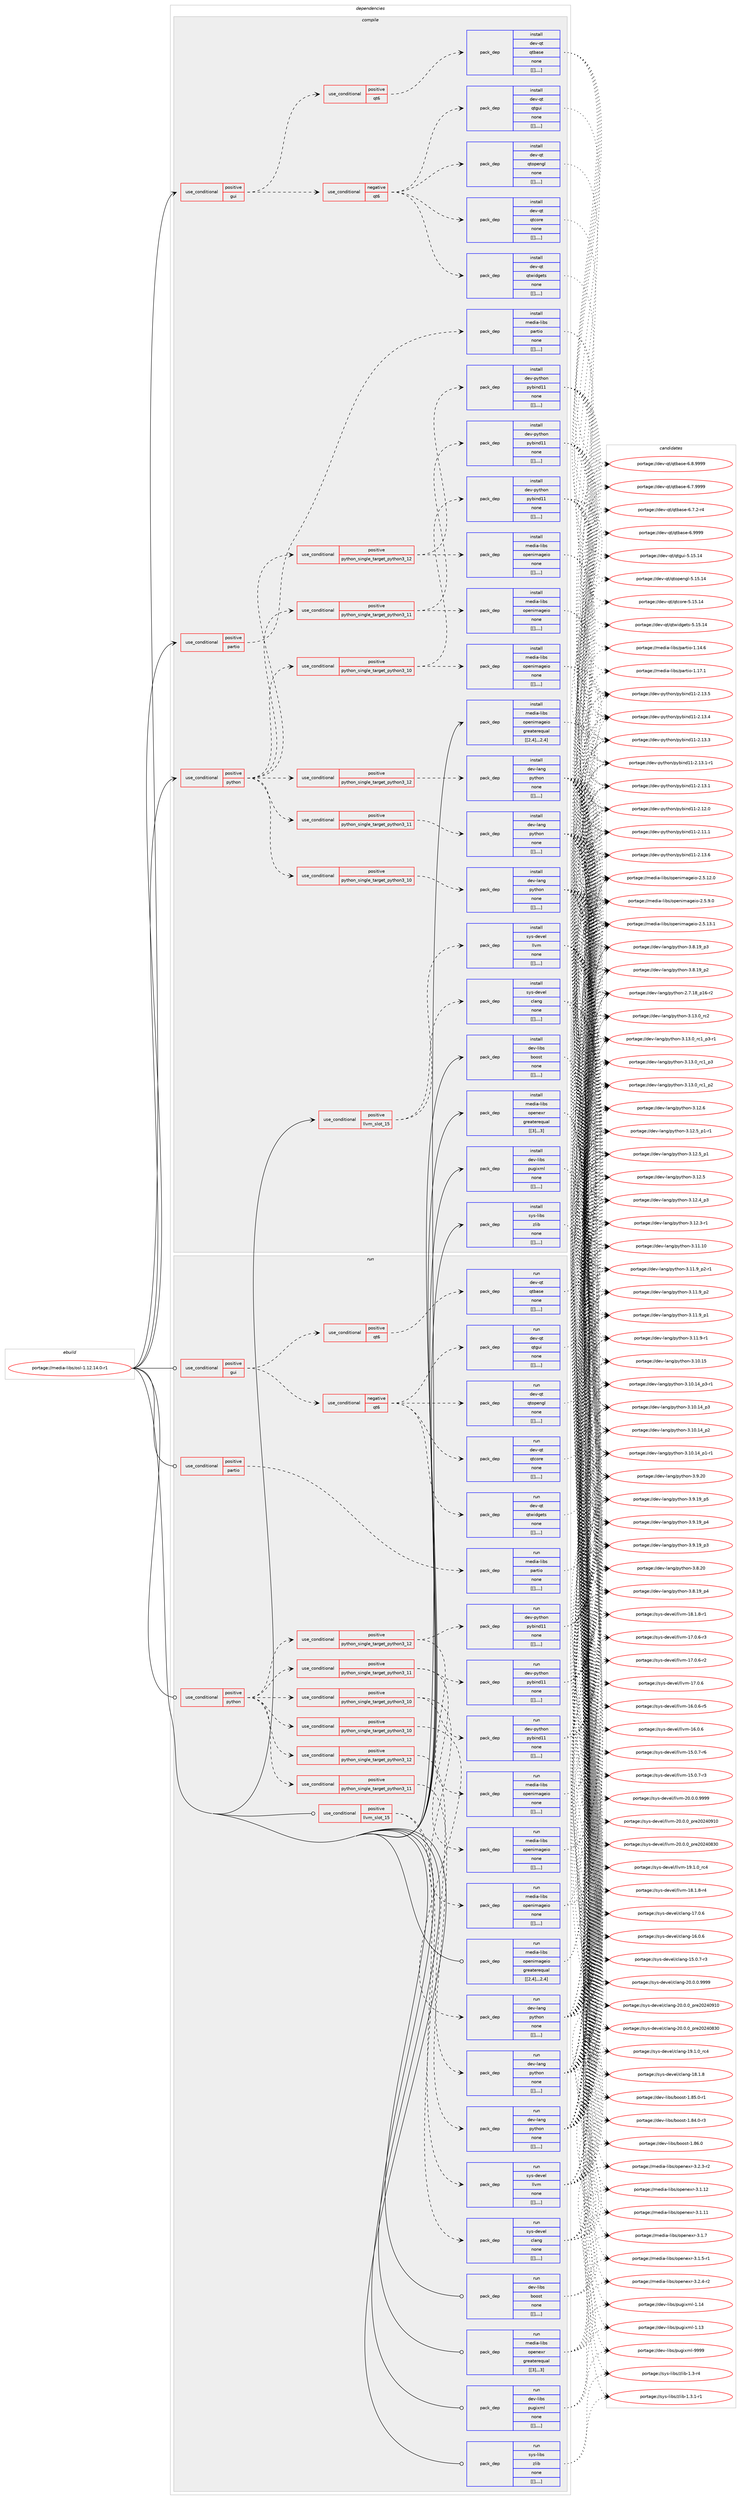 digraph prolog {

# *************
# Graph options
# *************

newrank=true;
concentrate=true;
compound=true;
graph [rankdir=LR,fontname=Helvetica,fontsize=10,ranksep=1.5];#, ranksep=2.5, nodesep=0.2];
edge  [arrowhead=vee];
node  [fontname=Helvetica,fontsize=10];

# **********
# The ebuild
# **********

subgraph cluster_leftcol {
color=gray;
label=<<i>ebuild</i>>;
id [label="portage://media-libs/osl-1.12.14.0-r1", color=red, width=4, href="../media-libs/osl-1.12.14.0-r1.svg"];
}

# ****************
# The dependencies
# ****************

subgraph cluster_midcol {
color=gray;
label=<<i>dependencies</i>>;
subgraph cluster_compile {
fillcolor="#eeeeee";
style=filled;
label=<<i>compile</i>>;
subgraph cond81298 {
dependency322236 [label=<<TABLE BORDER="0" CELLBORDER="1" CELLSPACING="0" CELLPADDING="4"><TR><TD ROWSPAN="3" CELLPADDING="10">use_conditional</TD></TR><TR><TD>positive</TD></TR><TR><TD>gui</TD></TR></TABLE>>, shape=none, color=red];
subgraph cond81299 {
dependency322237 [label=<<TABLE BORDER="0" CELLBORDER="1" CELLSPACING="0" CELLPADDING="4"><TR><TD ROWSPAN="3" CELLPADDING="10">use_conditional</TD></TR><TR><TD>negative</TD></TR><TR><TD>qt6</TD></TR></TABLE>>, shape=none, color=red];
subgraph pack238397 {
dependency322238 [label=<<TABLE BORDER="0" CELLBORDER="1" CELLSPACING="0" CELLPADDING="4" WIDTH="220"><TR><TD ROWSPAN="6" CELLPADDING="30">pack_dep</TD></TR><TR><TD WIDTH="110">install</TD></TR><TR><TD>dev-qt</TD></TR><TR><TD>qtcore</TD></TR><TR><TD>none</TD></TR><TR><TD>[[],,,,]</TD></TR></TABLE>>, shape=none, color=blue];
}
dependency322237:e -> dependency322238:w [weight=20,style="dashed",arrowhead="vee"];
subgraph pack238398 {
dependency322239 [label=<<TABLE BORDER="0" CELLBORDER="1" CELLSPACING="0" CELLPADDING="4" WIDTH="220"><TR><TD ROWSPAN="6" CELLPADDING="30">pack_dep</TD></TR><TR><TD WIDTH="110">install</TD></TR><TR><TD>dev-qt</TD></TR><TR><TD>qtgui</TD></TR><TR><TD>none</TD></TR><TR><TD>[[],,,,]</TD></TR></TABLE>>, shape=none, color=blue];
}
dependency322237:e -> dependency322239:w [weight=20,style="dashed",arrowhead="vee"];
subgraph pack238399 {
dependency322240 [label=<<TABLE BORDER="0" CELLBORDER="1" CELLSPACING="0" CELLPADDING="4" WIDTH="220"><TR><TD ROWSPAN="6" CELLPADDING="30">pack_dep</TD></TR><TR><TD WIDTH="110">install</TD></TR><TR><TD>dev-qt</TD></TR><TR><TD>qtwidgets</TD></TR><TR><TD>none</TD></TR><TR><TD>[[],,,,]</TD></TR></TABLE>>, shape=none, color=blue];
}
dependency322237:e -> dependency322240:w [weight=20,style="dashed",arrowhead="vee"];
subgraph pack238400 {
dependency322241 [label=<<TABLE BORDER="0" CELLBORDER="1" CELLSPACING="0" CELLPADDING="4" WIDTH="220"><TR><TD ROWSPAN="6" CELLPADDING="30">pack_dep</TD></TR><TR><TD WIDTH="110">install</TD></TR><TR><TD>dev-qt</TD></TR><TR><TD>qtopengl</TD></TR><TR><TD>none</TD></TR><TR><TD>[[],,,,]</TD></TR></TABLE>>, shape=none, color=blue];
}
dependency322237:e -> dependency322241:w [weight=20,style="dashed",arrowhead="vee"];
}
dependency322236:e -> dependency322237:w [weight=20,style="dashed",arrowhead="vee"];
subgraph cond81300 {
dependency322242 [label=<<TABLE BORDER="0" CELLBORDER="1" CELLSPACING="0" CELLPADDING="4"><TR><TD ROWSPAN="3" CELLPADDING="10">use_conditional</TD></TR><TR><TD>positive</TD></TR><TR><TD>qt6</TD></TR></TABLE>>, shape=none, color=red];
subgraph pack238401 {
dependency322243 [label=<<TABLE BORDER="0" CELLBORDER="1" CELLSPACING="0" CELLPADDING="4" WIDTH="220"><TR><TD ROWSPAN="6" CELLPADDING="30">pack_dep</TD></TR><TR><TD WIDTH="110">install</TD></TR><TR><TD>dev-qt</TD></TR><TR><TD>qtbase</TD></TR><TR><TD>none</TD></TR><TR><TD>[[],,,,]</TD></TR></TABLE>>, shape=none, color=blue];
}
dependency322242:e -> dependency322243:w [weight=20,style="dashed",arrowhead="vee"];
}
dependency322236:e -> dependency322242:w [weight=20,style="dashed",arrowhead="vee"];
}
id:e -> dependency322236:w [weight=20,style="solid",arrowhead="vee"];
subgraph cond81301 {
dependency322244 [label=<<TABLE BORDER="0" CELLBORDER="1" CELLSPACING="0" CELLPADDING="4"><TR><TD ROWSPAN="3" CELLPADDING="10">use_conditional</TD></TR><TR><TD>positive</TD></TR><TR><TD>llvm_slot_15</TD></TR></TABLE>>, shape=none, color=red];
subgraph pack238402 {
dependency322245 [label=<<TABLE BORDER="0" CELLBORDER="1" CELLSPACING="0" CELLPADDING="4" WIDTH="220"><TR><TD ROWSPAN="6" CELLPADDING="30">pack_dep</TD></TR><TR><TD WIDTH="110">install</TD></TR><TR><TD>sys-devel</TD></TR><TR><TD>clang</TD></TR><TR><TD>none</TD></TR><TR><TD>[[],,,,]</TD></TR></TABLE>>, shape=none, color=blue];
}
dependency322244:e -> dependency322245:w [weight=20,style="dashed",arrowhead="vee"];
subgraph pack238403 {
dependency322246 [label=<<TABLE BORDER="0" CELLBORDER="1" CELLSPACING="0" CELLPADDING="4" WIDTH="220"><TR><TD ROWSPAN="6" CELLPADDING="30">pack_dep</TD></TR><TR><TD WIDTH="110">install</TD></TR><TR><TD>sys-devel</TD></TR><TR><TD>llvm</TD></TR><TR><TD>none</TD></TR><TR><TD>[[],,,,]</TD></TR></TABLE>>, shape=none, color=blue];
}
dependency322244:e -> dependency322246:w [weight=20,style="dashed",arrowhead="vee"];
}
id:e -> dependency322244:w [weight=20,style="solid",arrowhead="vee"];
subgraph cond81302 {
dependency322247 [label=<<TABLE BORDER="0" CELLBORDER="1" CELLSPACING="0" CELLPADDING="4"><TR><TD ROWSPAN="3" CELLPADDING="10">use_conditional</TD></TR><TR><TD>positive</TD></TR><TR><TD>partio</TD></TR></TABLE>>, shape=none, color=red];
subgraph pack238404 {
dependency322248 [label=<<TABLE BORDER="0" CELLBORDER="1" CELLSPACING="0" CELLPADDING="4" WIDTH="220"><TR><TD ROWSPAN="6" CELLPADDING="30">pack_dep</TD></TR><TR><TD WIDTH="110">install</TD></TR><TR><TD>media-libs</TD></TR><TR><TD>partio</TD></TR><TR><TD>none</TD></TR><TR><TD>[[],,,,]</TD></TR></TABLE>>, shape=none, color=blue];
}
dependency322247:e -> dependency322248:w [weight=20,style="dashed",arrowhead="vee"];
}
id:e -> dependency322247:w [weight=20,style="solid",arrowhead="vee"];
subgraph cond81303 {
dependency322249 [label=<<TABLE BORDER="0" CELLBORDER="1" CELLSPACING="0" CELLPADDING="4"><TR><TD ROWSPAN="3" CELLPADDING="10">use_conditional</TD></TR><TR><TD>positive</TD></TR><TR><TD>python</TD></TR></TABLE>>, shape=none, color=red];
subgraph cond81304 {
dependency322250 [label=<<TABLE BORDER="0" CELLBORDER="1" CELLSPACING="0" CELLPADDING="4"><TR><TD ROWSPAN="3" CELLPADDING="10">use_conditional</TD></TR><TR><TD>positive</TD></TR><TR><TD>python_single_target_python3_10</TD></TR></TABLE>>, shape=none, color=red];
subgraph pack238405 {
dependency322251 [label=<<TABLE BORDER="0" CELLBORDER="1" CELLSPACING="0" CELLPADDING="4" WIDTH="220"><TR><TD ROWSPAN="6" CELLPADDING="30">pack_dep</TD></TR><TR><TD WIDTH="110">install</TD></TR><TR><TD>dev-lang</TD></TR><TR><TD>python</TD></TR><TR><TD>none</TD></TR><TR><TD>[[],,,,]</TD></TR></TABLE>>, shape=none, color=blue];
}
dependency322250:e -> dependency322251:w [weight=20,style="dashed",arrowhead="vee"];
}
dependency322249:e -> dependency322250:w [weight=20,style="dashed",arrowhead="vee"];
subgraph cond81305 {
dependency322252 [label=<<TABLE BORDER="0" CELLBORDER="1" CELLSPACING="0" CELLPADDING="4"><TR><TD ROWSPAN="3" CELLPADDING="10">use_conditional</TD></TR><TR><TD>positive</TD></TR><TR><TD>python_single_target_python3_11</TD></TR></TABLE>>, shape=none, color=red];
subgraph pack238406 {
dependency322253 [label=<<TABLE BORDER="0" CELLBORDER="1" CELLSPACING="0" CELLPADDING="4" WIDTH="220"><TR><TD ROWSPAN="6" CELLPADDING="30">pack_dep</TD></TR><TR><TD WIDTH="110">install</TD></TR><TR><TD>dev-lang</TD></TR><TR><TD>python</TD></TR><TR><TD>none</TD></TR><TR><TD>[[],,,,]</TD></TR></TABLE>>, shape=none, color=blue];
}
dependency322252:e -> dependency322253:w [weight=20,style="dashed",arrowhead="vee"];
}
dependency322249:e -> dependency322252:w [weight=20,style="dashed",arrowhead="vee"];
subgraph cond81306 {
dependency322254 [label=<<TABLE BORDER="0" CELLBORDER="1" CELLSPACING="0" CELLPADDING="4"><TR><TD ROWSPAN="3" CELLPADDING="10">use_conditional</TD></TR><TR><TD>positive</TD></TR><TR><TD>python_single_target_python3_12</TD></TR></TABLE>>, shape=none, color=red];
subgraph pack238407 {
dependency322255 [label=<<TABLE BORDER="0" CELLBORDER="1" CELLSPACING="0" CELLPADDING="4" WIDTH="220"><TR><TD ROWSPAN="6" CELLPADDING="30">pack_dep</TD></TR><TR><TD WIDTH="110">install</TD></TR><TR><TD>dev-lang</TD></TR><TR><TD>python</TD></TR><TR><TD>none</TD></TR><TR><TD>[[],,,,]</TD></TR></TABLE>>, shape=none, color=blue];
}
dependency322254:e -> dependency322255:w [weight=20,style="dashed",arrowhead="vee"];
}
dependency322249:e -> dependency322254:w [weight=20,style="dashed",arrowhead="vee"];
subgraph cond81307 {
dependency322256 [label=<<TABLE BORDER="0" CELLBORDER="1" CELLSPACING="0" CELLPADDING="4"><TR><TD ROWSPAN="3" CELLPADDING="10">use_conditional</TD></TR><TR><TD>positive</TD></TR><TR><TD>python_single_target_python3_10</TD></TR></TABLE>>, shape=none, color=red];
subgraph pack238408 {
dependency322257 [label=<<TABLE BORDER="0" CELLBORDER="1" CELLSPACING="0" CELLPADDING="4" WIDTH="220"><TR><TD ROWSPAN="6" CELLPADDING="30">pack_dep</TD></TR><TR><TD WIDTH="110">install</TD></TR><TR><TD>dev-python</TD></TR><TR><TD>pybind11</TD></TR><TR><TD>none</TD></TR><TR><TD>[[],,,,]</TD></TR></TABLE>>, shape=none, color=blue];
}
dependency322256:e -> dependency322257:w [weight=20,style="dashed",arrowhead="vee"];
subgraph pack238409 {
dependency322258 [label=<<TABLE BORDER="0" CELLBORDER="1" CELLSPACING="0" CELLPADDING="4" WIDTH="220"><TR><TD ROWSPAN="6" CELLPADDING="30">pack_dep</TD></TR><TR><TD WIDTH="110">install</TD></TR><TR><TD>media-libs</TD></TR><TR><TD>openimageio</TD></TR><TR><TD>none</TD></TR><TR><TD>[[],,,,]</TD></TR></TABLE>>, shape=none, color=blue];
}
dependency322256:e -> dependency322258:w [weight=20,style="dashed",arrowhead="vee"];
}
dependency322249:e -> dependency322256:w [weight=20,style="dashed",arrowhead="vee"];
subgraph cond81308 {
dependency322259 [label=<<TABLE BORDER="0" CELLBORDER="1" CELLSPACING="0" CELLPADDING="4"><TR><TD ROWSPAN="3" CELLPADDING="10">use_conditional</TD></TR><TR><TD>positive</TD></TR><TR><TD>python_single_target_python3_11</TD></TR></TABLE>>, shape=none, color=red];
subgraph pack238410 {
dependency322260 [label=<<TABLE BORDER="0" CELLBORDER="1" CELLSPACING="0" CELLPADDING="4" WIDTH="220"><TR><TD ROWSPAN="6" CELLPADDING="30">pack_dep</TD></TR><TR><TD WIDTH="110">install</TD></TR><TR><TD>dev-python</TD></TR><TR><TD>pybind11</TD></TR><TR><TD>none</TD></TR><TR><TD>[[],,,,]</TD></TR></TABLE>>, shape=none, color=blue];
}
dependency322259:e -> dependency322260:w [weight=20,style="dashed",arrowhead="vee"];
subgraph pack238411 {
dependency322261 [label=<<TABLE BORDER="0" CELLBORDER="1" CELLSPACING="0" CELLPADDING="4" WIDTH="220"><TR><TD ROWSPAN="6" CELLPADDING="30">pack_dep</TD></TR><TR><TD WIDTH="110">install</TD></TR><TR><TD>media-libs</TD></TR><TR><TD>openimageio</TD></TR><TR><TD>none</TD></TR><TR><TD>[[],,,,]</TD></TR></TABLE>>, shape=none, color=blue];
}
dependency322259:e -> dependency322261:w [weight=20,style="dashed",arrowhead="vee"];
}
dependency322249:e -> dependency322259:w [weight=20,style="dashed",arrowhead="vee"];
subgraph cond81309 {
dependency322262 [label=<<TABLE BORDER="0" CELLBORDER="1" CELLSPACING="0" CELLPADDING="4"><TR><TD ROWSPAN="3" CELLPADDING="10">use_conditional</TD></TR><TR><TD>positive</TD></TR><TR><TD>python_single_target_python3_12</TD></TR></TABLE>>, shape=none, color=red];
subgraph pack238412 {
dependency322263 [label=<<TABLE BORDER="0" CELLBORDER="1" CELLSPACING="0" CELLPADDING="4" WIDTH="220"><TR><TD ROWSPAN="6" CELLPADDING="30">pack_dep</TD></TR><TR><TD WIDTH="110">install</TD></TR><TR><TD>dev-python</TD></TR><TR><TD>pybind11</TD></TR><TR><TD>none</TD></TR><TR><TD>[[],,,,]</TD></TR></TABLE>>, shape=none, color=blue];
}
dependency322262:e -> dependency322263:w [weight=20,style="dashed",arrowhead="vee"];
subgraph pack238413 {
dependency322264 [label=<<TABLE BORDER="0" CELLBORDER="1" CELLSPACING="0" CELLPADDING="4" WIDTH="220"><TR><TD ROWSPAN="6" CELLPADDING="30">pack_dep</TD></TR><TR><TD WIDTH="110">install</TD></TR><TR><TD>media-libs</TD></TR><TR><TD>openimageio</TD></TR><TR><TD>none</TD></TR><TR><TD>[[],,,,]</TD></TR></TABLE>>, shape=none, color=blue];
}
dependency322262:e -> dependency322264:w [weight=20,style="dashed",arrowhead="vee"];
}
dependency322249:e -> dependency322262:w [weight=20,style="dashed",arrowhead="vee"];
}
id:e -> dependency322249:w [weight=20,style="solid",arrowhead="vee"];
subgraph pack238414 {
dependency322265 [label=<<TABLE BORDER="0" CELLBORDER="1" CELLSPACING="0" CELLPADDING="4" WIDTH="220"><TR><TD ROWSPAN="6" CELLPADDING="30">pack_dep</TD></TR><TR><TD WIDTH="110">install</TD></TR><TR><TD>dev-libs</TD></TR><TR><TD>boost</TD></TR><TR><TD>none</TD></TR><TR><TD>[[],,,,]</TD></TR></TABLE>>, shape=none, color=blue];
}
id:e -> dependency322265:w [weight=20,style="solid",arrowhead="vee"];
subgraph pack238415 {
dependency322266 [label=<<TABLE BORDER="0" CELLBORDER="1" CELLSPACING="0" CELLPADDING="4" WIDTH="220"><TR><TD ROWSPAN="6" CELLPADDING="30">pack_dep</TD></TR><TR><TD WIDTH="110">install</TD></TR><TR><TD>dev-libs</TD></TR><TR><TD>pugixml</TD></TR><TR><TD>none</TD></TR><TR><TD>[[],,,,]</TD></TR></TABLE>>, shape=none, color=blue];
}
id:e -> dependency322266:w [weight=20,style="solid",arrowhead="vee"];
subgraph pack238416 {
dependency322267 [label=<<TABLE BORDER="0" CELLBORDER="1" CELLSPACING="0" CELLPADDING="4" WIDTH="220"><TR><TD ROWSPAN="6" CELLPADDING="30">pack_dep</TD></TR><TR><TD WIDTH="110">install</TD></TR><TR><TD>media-libs</TD></TR><TR><TD>openexr</TD></TR><TR><TD>greaterequal</TD></TR><TR><TD>[[3],,,3]</TD></TR></TABLE>>, shape=none, color=blue];
}
id:e -> dependency322267:w [weight=20,style="solid",arrowhead="vee"];
subgraph pack238417 {
dependency322268 [label=<<TABLE BORDER="0" CELLBORDER="1" CELLSPACING="0" CELLPADDING="4" WIDTH="220"><TR><TD ROWSPAN="6" CELLPADDING="30">pack_dep</TD></TR><TR><TD WIDTH="110">install</TD></TR><TR><TD>media-libs</TD></TR><TR><TD>openimageio</TD></TR><TR><TD>greaterequal</TD></TR><TR><TD>[[2,4],,,2.4]</TD></TR></TABLE>>, shape=none, color=blue];
}
id:e -> dependency322268:w [weight=20,style="solid",arrowhead="vee"];
subgraph pack238418 {
dependency322269 [label=<<TABLE BORDER="0" CELLBORDER="1" CELLSPACING="0" CELLPADDING="4" WIDTH="220"><TR><TD ROWSPAN="6" CELLPADDING="30">pack_dep</TD></TR><TR><TD WIDTH="110">install</TD></TR><TR><TD>sys-libs</TD></TR><TR><TD>zlib</TD></TR><TR><TD>none</TD></TR><TR><TD>[[],,,,]</TD></TR></TABLE>>, shape=none, color=blue];
}
id:e -> dependency322269:w [weight=20,style="solid",arrowhead="vee"];
}
subgraph cluster_compileandrun {
fillcolor="#eeeeee";
style=filled;
label=<<i>compile and run</i>>;
}
subgraph cluster_run {
fillcolor="#eeeeee";
style=filled;
label=<<i>run</i>>;
subgraph cond81310 {
dependency322270 [label=<<TABLE BORDER="0" CELLBORDER="1" CELLSPACING="0" CELLPADDING="4"><TR><TD ROWSPAN="3" CELLPADDING="10">use_conditional</TD></TR><TR><TD>positive</TD></TR><TR><TD>gui</TD></TR></TABLE>>, shape=none, color=red];
subgraph cond81311 {
dependency322271 [label=<<TABLE BORDER="0" CELLBORDER="1" CELLSPACING="0" CELLPADDING="4"><TR><TD ROWSPAN="3" CELLPADDING="10">use_conditional</TD></TR><TR><TD>negative</TD></TR><TR><TD>qt6</TD></TR></TABLE>>, shape=none, color=red];
subgraph pack238419 {
dependency322272 [label=<<TABLE BORDER="0" CELLBORDER="1" CELLSPACING="0" CELLPADDING="4" WIDTH="220"><TR><TD ROWSPAN="6" CELLPADDING="30">pack_dep</TD></TR><TR><TD WIDTH="110">run</TD></TR><TR><TD>dev-qt</TD></TR><TR><TD>qtcore</TD></TR><TR><TD>none</TD></TR><TR><TD>[[],,,,]</TD></TR></TABLE>>, shape=none, color=blue];
}
dependency322271:e -> dependency322272:w [weight=20,style="dashed",arrowhead="vee"];
subgraph pack238420 {
dependency322273 [label=<<TABLE BORDER="0" CELLBORDER="1" CELLSPACING="0" CELLPADDING="4" WIDTH="220"><TR><TD ROWSPAN="6" CELLPADDING="30">pack_dep</TD></TR><TR><TD WIDTH="110">run</TD></TR><TR><TD>dev-qt</TD></TR><TR><TD>qtgui</TD></TR><TR><TD>none</TD></TR><TR><TD>[[],,,,]</TD></TR></TABLE>>, shape=none, color=blue];
}
dependency322271:e -> dependency322273:w [weight=20,style="dashed",arrowhead="vee"];
subgraph pack238421 {
dependency322274 [label=<<TABLE BORDER="0" CELLBORDER="1" CELLSPACING="0" CELLPADDING="4" WIDTH="220"><TR><TD ROWSPAN="6" CELLPADDING="30">pack_dep</TD></TR><TR><TD WIDTH="110">run</TD></TR><TR><TD>dev-qt</TD></TR><TR><TD>qtwidgets</TD></TR><TR><TD>none</TD></TR><TR><TD>[[],,,,]</TD></TR></TABLE>>, shape=none, color=blue];
}
dependency322271:e -> dependency322274:w [weight=20,style="dashed",arrowhead="vee"];
subgraph pack238422 {
dependency322275 [label=<<TABLE BORDER="0" CELLBORDER="1" CELLSPACING="0" CELLPADDING="4" WIDTH="220"><TR><TD ROWSPAN="6" CELLPADDING="30">pack_dep</TD></TR><TR><TD WIDTH="110">run</TD></TR><TR><TD>dev-qt</TD></TR><TR><TD>qtopengl</TD></TR><TR><TD>none</TD></TR><TR><TD>[[],,,,]</TD></TR></TABLE>>, shape=none, color=blue];
}
dependency322271:e -> dependency322275:w [weight=20,style="dashed",arrowhead="vee"];
}
dependency322270:e -> dependency322271:w [weight=20,style="dashed",arrowhead="vee"];
subgraph cond81312 {
dependency322276 [label=<<TABLE BORDER="0" CELLBORDER="1" CELLSPACING="0" CELLPADDING="4"><TR><TD ROWSPAN="3" CELLPADDING="10">use_conditional</TD></TR><TR><TD>positive</TD></TR><TR><TD>qt6</TD></TR></TABLE>>, shape=none, color=red];
subgraph pack238423 {
dependency322277 [label=<<TABLE BORDER="0" CELLBORDER="1" CELLSPACING="0" CELLPADDING="4" WIDTH="220"><TR><TD ROWSPAN="6" CELLPADDING="30">pack_dep</TD></TR><TR><TD WIDTH="110">run</TD></TR><TR><TD>dev-qt</TD></TR><TR><TD>qtbase</TD></TR><TR><TD>none</TD></TR><TR><TD>[[],,,,]</TD></TR></TABLE>>, shape=none, color=blue];
}
dependency322276:e -> dependency322277:w [weight=20,style="dashed",arrowhead="vee"];
}
dependency322270:e -> dependency322276:w [weight=20,style="dashed",arrowhead="vee"];
}
id:e -> dependency322270:w [weight=20,style="solid",arrowhead="odot"];
subgraph cond81313 {
dependency322278 [label=<<TABLE BORDER="0" CELLBORDER="1" CELLSPACING="0" CELLPADDING="4"><TR><TD ROWSPAN="3" CELLPADDING="10">use_conditional</TD></TR><TR><TD>positive</TD></TR><TR><TD>llvm_slot_15</TD></TR></TABLE>>, shape=none, color=red];
subgraph pack238424 {
dependency322279 [label=<<TABLE BORDER="0" CELLBORDER="1" CELLSPACING="0" CELLPADDING="4" WIDTH="220"><TR><TD ROWSPAN="6" CELLPADDING="30">pack_dep</TD></TR><TR><TD WIDTH="110">run</TD></TR><TR><TD>sys-devel</TD></TR><TR><TD>clang</TD></TR><TR><TD>none</TD></TR><TR><TD>[[],,,,]</TD></TR></TABLE>>, shape=none, color=blue];
}
dependency322278:e -> dependency322279:w [weight=20,style="dashed",arrowhead="vee"];
subgraph pack238425 {
dependency322280 [label=<<TABLE BORDER="0" CELLBORDER="1" CELLSPACING="0" CELLPADDING="4" WIDTH="220"><TR><TD ROWSPAN="6" CELLPADDING="30">pack_dep</TD></TR><TR><TD WIDTH="110">run</TD></TR><TR><TD>sys-devel</TD></TR><TR><TD>llvm</TD></TR><TR><TD>none</TD></TR><TR><TD>[[],,,,]</TD></TR></TABLE>>, shape=none, color=blue];
}
dependency322278:e -> dependency322280:w [weight=20,style="dashed",arrowhead="vee"];
}
id:e -> dependency322278:w [weight=20,style="solid",arrowhead="odot"];
subgraph cond81314 {
dependency322281 [label=<<TABLE BORDER="0" CELLBORDER="1" CELLSPACING="0" CELLPADDING="4"><TR><TD ROWSPAN="3" CELLPADDING="10">use_conditional</TD></TR><TR><TD>positive</TD></TR><TR><TD>partio</TD></TR></TABLE>>, shape=none, color=red];
subgraph pack238426 {
dependency322282 [label=<<TABLE BORDER="0" CELLBORDER="1" CELLSPACING="0" CELLPADDING="4" WIDTH="220"><TR><TD ROWSPAN="6" CELLPADDING="30">pack_dep</TD></TR><TR><TD WIDTH="110">run</TD></TR><TR><TD>media-libs</TD></TR><TR><TD>partio</TD></TR><TR><TD>none</TD></TR><TR><TD>[[],,,,]</TD></TR></TABLE>>, shape=none, color=blue];
}
dependency322281:e -> dependency322282:w [weight=20,style="dashed",arrowhead="vee"];
}
id:e -> dependency322281:w [weight=20,style="solid",arrowhead="odot"];
subgraph cond81315 {
dependency322283 [label=<<TABLE BORDER="0" CELLBORDER="1" CELLSPACING="0" CELLPADDING="4"><TR><TD ROWSPAN="3" CELLPADDING="10">use_conditional</TD></TR><TR><TD>positive</TD></TR><TR><TD>python</TD></TR></TABLE>>, shape=none, color=red];
subgraph cond81316 {
dependency322284 [label=<<TABLE BORDER="0" CELLBORDER="1" CELLSPACING="0" CELLPADDING="4"><TR><TD ROWSPAN="3" CELLPADDING="10">use_conditional</TD></TR><TR><TD>positive</TD></TR><TR><TD>python_single_target_python3_10</TD></TR></TABLE>>, shape=none, color=red];
subgraph pack238427 {
dependency322285 [label=<<TABLE BORDER="0" CELLBORDER="1" CELLSPACING="0" CELLPADDING="4" WIDTH="220"><TR><TD ROWSPAN="6" CELLPADDING="30">pack_dep</TD></TR><TR><TD WIDTH="110">run</TD></TR><TR><TD>dev-lang</TD></TR><TR><TD>python</TD></TR><TR><TD>none</TD></TR><TR><TD>[[],,,,]</TD></TR></TABLE>>, shape=none, color=blue];
}
dependency322284:e -> dependency322285:w [weight=20,style="dashed",arrowhead="vee"];
}
dependency322283:e -> dependency322284:w [weight=20,style="dashed",arrowhead="vee"];
subgraph cond81317 {
dependency322286 [label=<<TABLE BORDER="0" CELLBORDER="1" CELLSPACING="0" CELLPADDING="4"><TR><TD ROWSPAN="3" CELLPADDING="10">use_conditional</TD></TR><TR><TD>positive</TD></TR><TR><TD>python_single_target_python3_11</TD></TR></TABLE>>, shape=none, color=red];
subgraph pack238428 {
dependency322287 [label=<<TABLE BORDER="0" CELLBORDER="1" CELLSPACING="0" CELLPADDING="4" WIDTH="220"><TR><TD ROWSPAN="6" CELLPADDING="30">pack_dep</TD></TR><TR><TD WIDTH="110">run</TD></TR><TR><TD>dev-lang</TD></TR><TR><TD>python</TD></TR><TR><TD>none</TD></TR><TR><TD>[[],,,,]</TD></TR></TABLE>>, shape=none, color=blue];
}
dependency322286:e -> dependency322287:w [weight=20,style="dashed",arrowhead="vee"];
}
dependency322283:e -> dependency322286:w [weight=20,style="dashed",arrowhead="vee"];
subgraph cond81318 {
dependency322288 [label=<<TABLE BORDER="0" CELLBORDER="1" CELLSPACING="0" CELLPADDING="4"><TR><TD ROWSPAN="3" CELLPADDING="10">use_conditional</TD></TR><TR><TD>positive</TD></TR><TR><TD>python_single_target_python3_12</TD></TR></TABLE>>, shape=none, color=red];
subgraph pack238429 {
dependency322289 [label=<<TABLE BORDER="0" CELLBORDER="1" CELLSPACING="0" CELLPADDING="4" WIDTH="220"><TR><TD ROWSPAN="6" CELLPADDING="30">pack_dep</TD></TR><TR><TD WIDTH="110">run</TD></TR><TR><TD>dev-lang</TD></TR><TR><TD>python</TD></TR><TR><TD>none</TD></TR><TR><TD>[[],,,,]</TD></TR></TABLE>>, shape=none, color=blue];
}
dependency322288:e -> dependency322289:w [weight=20,style="dashed",arrowhead="vee"];
}
dependency322283:e -> dependency322288:w [weight=20,style="dashed",arrowhead="vee"];
subgraph cond81319 {
dependency322290 [label=<<TABLE BORDER="0" CELLBORDER="1" CELLSPACING="0" CELLPADDING="4"><TR><TD ROWSPAN="3" CELLPADDING="10">use_conditional</TD></TR><TR><TD>positive</TD></TR><TR><TD>python_single_target_python3_10</TD></TR></TABLE>>, shape=none, color=red];
subgraph pack238430 {
dependency322291 [label=<<TABLE BORDER="0" CELLBORDER="1" CELLSPACING="0" CELLPADDING="4" WIDTH="220"><TR><TD ROWSPAN="6" CELLPADDING="30">pack_dep</TD></TR><TR><TD WIDTH="110">run</TD></TR><TR><TD>dev-python</TD></TR><TR><TD>pybind11</TD></TR><TR><TD>none</TD></TR><TR><TD>[[],,,,]</TD></TR></TABLE>>, shape=none, color=blue];
}
dependency322290:e -> dependency322291:w [weight=20,style="dashed",arrowhead="vee"];
subgraph pack238431 {
dependency322292 [label=<<TABLE BORDER="0" CELLBORDER="1" CELLSPACING="0" CELLPADDING="4" WIDTH="220"><TR><TD ROWSPAN="6" CELLPADDING="30">pack_dep</TD></TR><TR><TD WIDTH="110">run</TD></TR><TR><TD>media-libs</TD></TR><TR><TD>openimageio</TD></TR><TR><TD>none</TD></TR><TR><TD>[[],,,,]</TD></TR></TABLE>>, shape=none, color=blue];
}
dependency322290:e -> dependency322292:w [weight=20,style="dashed",arrowhead="vee"];
}
dependency322283:e -> dependency322290:w [weight=20,style="dashed",arrowhead="vee"];
subgraph cond81320 {
dependency322293 [label=<<TABLE BORDER="0" CELLBORDER="1" CELLSPACING="0" CELLPADDING="4"><TR><TD ROWSPAN="3" CELLPADDING="10">use_conditional</TD></TR><TR><TD>positive</TD></TR><TR><TD>python_single_target_python3_11</TD></TR></TABLE>>, shape=none, color=red];
subgraph pack238432 {
dependency322294 [label=<<TABLE BORDER="0" CELLBORDER="1" CELLSPACING="0" CELLPADDING="4" WIDTH="220"><TR><TD ROWSPAN="6" CELLPADDING="30">pack_dep</TD></TR><TR><TD WIDTH="110">run</TD></TR><TR><TD>dev-python</TD></TR><TR><TD>pybind11</TD></TR><TR><TD>none</TD></TR><TR><TD>[[],,,,]</TD></TR></TABLE>>, shape=none, color=blue];
}
dependency322293:e -> dependency322294:w [weight=20,style="dashed",arrowhead="vee"];
subgraph pack238433 {
dependency322295 [label=<<TABLE BORDER="0" CELLBORDER="1" CELLSPACING="0" CELLPADDING="4" WIDTH="220"><TR><TD ROWSPAN="6" CELLPADDING="30">pack_dep</TD></TR><TR><TD WIDTH="110">run</TD></TR><TR><TD>media-libs</TD></TR><TR><TD>openimageio</TD></TR><TR><TD>none</TD></TR><TR><TD>[[],,,,]</TD></TR></TABLE>>, shape=none, color=blue];
}
dependency322293:e -> dependency322295:w [weight=20,style="dashed",arrowhead="vee"];
}
dependency322283:e -> dependency322293:w [weight=20,style="dashed",arrowhead="vee"];
subgraph cond81321 {
dependency322296 [label=<<TABLE BORDER="0" CELLBORDER="1" CELLSPACING="0" CELLPADDING="4"><TR><TD ROWSPAN="3" CELLPADDING="10">use_conditional</TD></TR><TR><TD>positive</TD></TR><TR><TD>python_single_target_python3_12</TD></TR></TABLE>>, shape=none, color=red];
subgraph pack238434 {
dependency322297 [label=<<TABLE BORDER="0" CELLBORDER="1" CELLSPACING="0" CELLPADDING="4" WIDTH="220"><TR><TD ROWSPAN="6" CELLPADDING="30">pack_dep</TD></TR><TR><TD WIDTH="110">run</TD></TR><TR><TD>dev-python</TD></TR><TR><TD>pybind11</TD></TR><TR><TD>none</TD></TR><TR><TD>[[],,,,]</TD></TR></TABLE>>, shape=none, color=blue];
}
dependency322296:e -> dependency322297:w [weight=20,style="dashed",arrowhead="vee"];
subgraph pack238435 {
dependency322298 [label=<<TABLE BORDER="0" CELLBORDER="1" CELLSPACING="0" CELLPADDING="4" WIDTH="220"><TR><TD ROWSPAN="6" CELLPADDING="30">pack_dep</TD></TR><TR><TD WIDTH="110">run</TD></TR><TR><TD>media-libs</TD></TR><TR><TD>openimageio</TD></TR><TR><TD>none</TD></TR><TR><TD>[[],,,,]</TD></TR></TABLE>>, shape=none, color=blue];
}
dependency322296:e -> dependency322298:w [weight=20,style="dashed",arrowhead="vee"];
}
dependency322283:e -> dependency322296:w [weight=20,style="dashed",arrowhead="vee"];
}
id:e -> dependency322283:w [weight=20,style="solid",arrowhead="odot"];
subgraph pack238436 {
dependency322299 [label=<<TABLE BORDER="0" CELLBORDER="1" CELLSPACING="0" CELLPADDING="4" WIDTH="220"><TR><TD ROWSPAN="6" CELLPADDING="30">pack_dep</TD></TR><TR><TD WIDTH="110">run</TD></TR><TR><TD>dev-libs</TD></TR><TR><TD>boost</TD></TR><TR><TD>none</TD></TR><TR><TD>[[],,,,]</TD></TR></TABLE>>, shape=none, color=blue];
}
id:e -> dependency322299:w [weight=20,style="solid",arrowhead="odot"];
subgraph pack238437 {
dependency322300 [label=<<TABLE BORDER="0" CELLBORDER="1" CELLSPACING="0" CELLPADDING="4" WIDTH="220"><TR><TD ROWSPAN="6" CELLPADDING="30">pack_dep</TD></TR><TR><TD WIDTH="110">run</TD></TR><TR><TD>dev-libs</TD></TR><TR><TD>pugixml</TD></TR><TR><TD>none</TD></TR><TR><TD>[[],,,,]</TD></TR></TABLE>>, shape=none, color=blue];
}
id:e -> dependency322300:w [weight=20,style="solid",arrowhead="odot"];
subgraph pack238438 {
dependency322301 [label=<<TABLE BORDER="0" CELLBORDER="1" CELLSPACING="0" CELLPADDING="4" WIDTH="220"><TR><TD ROWSPAN="6" CELLPADDING="30">pack_dep</TD></TR><TR><TD WIDTH="110">run</TD></TR><TR><TD>media-libs</TD></TR><TR><TD>openexr</TD></TR><TR><TD>greaterequal</TD></TR><TR><TD>[[3],,,3]</TD></TR></TABLE>>, shape=none, color=blue];
}
id:e -> dependency322301:w [weight=20,style="solid",arrowhead="odot"];
subgraph pack238439 {
dependency322302 [label=<<TABLE BORDER="0" CELLBORDER="1" CELLSPACING="0" CELLPADDING="4" WIDTH="220"><TR><TD ROWSPAN="6" CELLPADDING="30">pack_dep</TD></TR><TR><TD WIDTH="110">run</TD></TR><TR><TD>media-libs</TD></TR><TR><TD>openimageio</TD></TR><TR><TD>greaterequal</TD></TR><TR><TD>[[2,4],,,2.4]</TD></TR></TABLE>>, shape=none, color=blue];
}
id:e -> dependency322302:w [weight=20,style="solid",arrowhead="odot"];
subgraph pack238440 {
dependency322303 [label=<<TABLE BORDER="0" CELLBORDER="1" CELLSPACING="0" CELLPADDING="4" WIDTH="220"><TR><TD ROWSPAN="6" CELLPADDING="30">pack_dep</TD></TR><TR><TD WIDTH="110">run</TD></TR><TR><TD>sys-libs</TD></TR><TR><TD>zlib</TD></TR><TR><TD>none</TD></TR><TR><TD>[[],,,,]</TD></TR></TABLE>>, shape=none, color=blue];
}
id:e -> dependency322303:w [weight=20,style="solid",arrowhead="odot"];
}
}

# **************
# The candidates
# **************

subgraph cluster_choices {
rank=same;
color=gray;
label=<<i>candidates</i>>;

subgraph choice238397 {
color=black;
nodesep=1;
choice1001011184511311647113116991111141014553464953464952 [label="portage://dev-qt/qtcore-5.15.14", color=red, width=4,href="../dev-qt/qtcore-5.15.14.svg"];
dependency322238:e -> choice1001011184511311647113116991111141014553464953464952:w [style=dotted,weight="100"];
}
subgraph choice238398 {
color=black;
nodesep=1;
choice10010111845113116471131161031171054553464953464952 [label="portage://dev-qt/qtgui-5.15.14", color=red, width=4,href="../dev-qt/qtgui-5.15.14.svg"];
dependency322239:e -> choice10010111845113116471131161031171054553464953464952:w [style=dotted,weight="100"];
}
subgraph choice238399 {
color=black;
nodesep=1;
choice10010111845113116471131161191051001031011161154553464953464952 [label="portage://dev-qt/qtwidgets-5.15.14", color=red, width=4,href="../dev-qt/qtwidgets-5.15.14.svg"];
dependency322240:e -> choice10010111845113116471131161191051001031011161154553464953464952:w [style=dotted,weight="100"];
}
subgraph choice238400 {
color=black;
nodesep=1;
choice10010111845113116471131161111121011101031084553464953464952 [label="portage://dev-qt/qtopengl-5.15.14", color=red, width=4,href="../dev-qt/qtopengl-5.15.14.svg"];
dependency322241:e -> choice10010111845113116471131161111121011101031084553464953464952:w [style=dotted,weight="100"];
}
subgraph choice238401 {
color=black;
nodesep=1;
choice1001011184511311647113116989711510145544657575757 [label="portage://dev-qt/qtbase-6.9999", color=red, width=4,href="../dev-qt/qtbase-6.9999.svg"];
choice10010111845113116471131169897115101455446564657575757 [label="portage://dev-qt/qtbase-6.8.9999", color=red, width=4,href="../dev-qt/qtbase-6.8.9999.svg"];
choice10010111845113116471131169897115101455446554657575757 [label="portage://dev-qt/qtbase-6.7.9999", color=red, width=4,href="../dev-qt/qtbase-6.7.9999.svg"];
choice100101118451131164711311698971151014554465546504511452 [label="portage://dev-qt/qtbase-6.7.2-r4", color=red, width=4,href="../dev-qt/qtbase-6.7.2-r4.svg"];
dependency322243:e -> choice1001011184511311647113116989711510145544657575757:w [style=dotted,weight="100"];
dependency322243:e -> choice10010111845113116471131169897115101455446564657575757:w [style=dotted,weight="100"];
dependency322243:e -> choice10010111845113116471131169897115101455446554657575757:w [style=dotted,weight="100"];
dependency322243:e -> choice100101118451131164711311698971151014554465546504511452:w [style=dotted,weight="100"];
}
subgraph choice238402 {
color=black;
nodesep=1;
choice11512111545100101118101108479910897110103455048464846484657575757 [label="portage://sys-devel/clang-20.0.0.9999", color=red, width=4,href="../sys-devel/clang-20.0.0.9999.svg"];
choice1151211154510010111810110847991089711010345504846484648951121141015048505248574948 [label="portage://sys-devel/clang-20.0.0_pre20240910", color=red, width=4,href="../sys-devel/clang-20.0.0_pre20240910.svg"];
choice1151211154510010111810110847991089711010345504846484648951121141015048505248565148 [label="portage://sys-devel/clang-20.0.0_pre20240830", color=red, width=4,href="../sys-devel/clang-20.0.0_pre20240830.svg"];
choice1151211154510010111810110847991089711010345495746494648951149952 [label="portage://sys-devel/clang-19.1.0_rc4", color=red, width=4,href="../sys-devel/clang-19.1.0_rc4.svg"];
choice1151211154510010111810110847991089711010345495646494656 [label="portage://sys-devel/clang-18.1.8", color=red, width=4,href="../sys-devel/clang-18.1.8.svg"];
choice1151211154510010111810110847991089711010345495546484654 [label="portage://sys-devel/clang-17.0.6", color=red, width=4,href="../sys-devel/clang-17.0.6.svg"];
choice1151211154510010111810110847991089711010345495446484654 [label="portage://sys-devel/clang-16.0.6", color=red, width=4,href="../sys-devel/clang-16.0.6.svg"];
choice11512111545100101118101108479910897110103454953464846554511451 [label="portage://sys-devel/clang-15.0.7-r3", color=red, width=4,href="../sys-devel/clang-15.0.7-r3.svg"];
dependency322245:e -> choice11512111545100101118101108479910897110103455048464846484657575757:w [style=dotted,weight="100"];
dependency322245:e -> choice1151211154510010111810110847991089711010345504846484648951121141015048505248574948:w [style=dotted,weight="100"];
dependency322245:e -> choice1151211154510010111810110847991089711010345504846484648951121141015048505248565148:w [style=dotted,weight="100"];
dependency322245:e -> choice1151211154510010111810110847991089711010345495746494648951149952:w [style=dotted,weight="100"];
dependency322245:e -> choice1151211154510010111810110847991089711010345495646494656:w [style=dotted,weight="100"];
dependency322245:e -> choice1151211154510010111810110847991089711010345495546484654:w [style=dotted,weight="100"];
dependency322245:e -> choice1151211154510010111810110847991089711010345495446484654:w [style=dotted,weight="100"];
dependency322245:e -> choice11512111545100101118101108479910897110103454953464846554511451:w [style=dotted,weight="100"];
}
subgraph choice238403 {
color=black;
nodesep=1;
choice1151211154510010111810110847108108118109455048464846484657575757 [label="portage://sys-devel/llvm-20.0.0.9999", color=red, width=4,href="../sys-devel/llvm-20.0.0.9999.svg"];
choice115121115451001011181011084710810811810945504846484648951121141015048505248574948 [label="portage://sys-devel/llvm-20.0.0_pre20240910", color=red, width=4,href="../sys-devel/llvm-20.0.0_pre20240910.svg"];
choice115121115451001011181011084710810811810945504846484648951121141015048505248565148 [label="portage://sys-devel/llvm-20.0.0_pre20240830", color=red, width=4,href="../sys-devel/llvm-20.0.0_pre20240830.svg"];
choice115121115451001011181011084710810811810945495746494648951149952 [label="portage://sys-devel/llvm-19.1.0_rc4", color=red, width=4,href="../sys-devel/llvm-19.1.0_rc4.svg"];
choice1151211154510010111810110847108108118109454956464946564511452 [label="portage://sys-devel/llvm-18.1.8-r4", color=red, width=4,href="../sys-devel/llvm-18.1.8-r4.svg"];
choice1151211154510010111810110847108108118109454956464946564511449 [label="portage://sys-devel/llvm-18.1.8-r1", color=red, width=4,href="../sys-devel/llvm-18.1.8-r1.svg"];
choice1151211154510010111810110847108108118109454955464846544511451 [label="portage://sys-devel/llvm-17.0.6-r3", color=red, width=4,href="../sys-devel/llvm-17.0.6-r3.svg"];
choice1151211154510010111810110847108108118109454955464846544511450 [label="portage://sys-devel/llvm-17.0.6-r2", color=red, width=4,href="../sys-devel/llvm-17.0.6-r2.svg"];
choice115121115451001011181011084710810811810945495546484654 [label="portage://sys-devel/llvm-17.0.6", color=red, width=4,href="../sys-devel/llvm-17.0.6.svg"];
choice1151211154510010111810110847108108118109454954464846544511453 [label="portage://sys-devel/llvm-16.0.6-r5", color=red, width=4,href="../sys-devel/llvm-16.0.6-r5.svg"];
choice115121115451001011181011084710810811810945495446484654 [label="portage://sys-devel/llvm-16.0.6", color=red, width=4,href="../sys-devel/llvm-16.0.6.svg"];
choice1151211154510010111810110847108108118109454953464846554511454 [label="portage://sys-devel/llvm-15.0.7-r6", color=red, width=4,href="../sys-devel/llvm-15.0.7-r6.svg"];
choice1151211154510010111810110847108108118109454953464846554511451 [label="portage://sys-devel/llvm-15.0.7-r3", color=red, width=4,href="../sys-devel/llvm-15.0.7-r3.svg"];
dependency322246:e -> choice1151211154510010111810110847108108118109455048464846484657575757:w [style=dotted,weight="100"];
dependency322246:e -> choice115121115451001011181011084710810811810945504846484648951121141015048505248574948:w [style=dotted,weight="100"];
dependency322246:e -> choice115121115451001011181011084710810811810945504846484648951121141015048505248565148:w [style=dotted,weight="100"];
dependency322246:e -> choice115121115451001011181011084710810811810945495746494648951149952:w [style=dotted,weight="100"];
dependency322246:e -> choice1151211154510010111810110847108108118109454956464946564511452:w [style=dotted,weight="100"];
dependency322246:e -> choice1151211154510010111810110847108108118109454956464946564511449:w [style=dotted,weight="100"];
dependency322246:e -> choice1151211154510010111810110847108108118109454955464846544511451:w [style=dotted,weight="100"];
dependency322246:e -> choice1151211154510010111810110847108108118109454955464846544511450:w [style=dotted,weight="100"];
dependency322246:e -> choice115121115451001011181011084710810811810945495546484654:w [style=dotted,weight="100"];
dependency322246:e -> choice1151211154510010111810110847108108118109454954464846544511453:w [style=dotted,weight="100"];
dependency322246:e -> choice115121115451001011181011084710810811810945495446484654:w [style=dotted,weight="100"];
dependency322246:e -> choice1151211154510010111810110847108108118109454953464846554511454:w [style=dotted,weight="100"];
dependency322246:e -> choice1151211154510010111810110847108108118109454953464846554511451:w [style=dotted,weight="100"];
}
subgraph choice238404 {
color=black;
nodesep=1;
choice109101100105974510810598115471129711411610511145494649554649 [label="portage://media-libs/partio-1.17.1", color=red, width=4,href="../media-libs/partio-1.17.1.svg"];
choice109101100105974510810598115471129711411610511145494649524654 [label="portage://media-libs/partio-1.14.6", color=red, width=4,href="../media-libs/partio-1.14.6.svg"];
dependency322248:e -> choice109101100105974510810598115471129711411610511145494649554649:w [style=dotted,weight="100"];
dependency322248:e -> choice109101100105974510810598115471129711411610511145494649524654:w [style=dotted,weight="100"];
}
subgraph choice238405 {
color=black;
nodesep=1;
choice10010111845108971101034711212111610411111045514649514648951149950 [label="portage://dev-lang/python-3.13.0_rc2", color=red, width=4,href="../dev-lang/python-3.13.0_rc2.svg"];
choice1001011184510897110103471121211161041111104551464951464895114994995112514511449 [label="portage://dev-lang/python-3.13.0_rc1_p3-r1", color=red, width=4,href="../dev-lang/python-3.13.0_rc1_p3-r1.svg"];
choice100101118451089711010347112121116104111110455146495146489511499499511251 [label="portage://dev-lang/python-3.13.0_rc1_p3", color=red, width=4,href="../dev-lang/python-3.13.0_rc1_p3.svg"];
choice100101118451089711010347112121116104111110455146495146489511499499511250 [label="portage://dev-lang/python-3.13.0_rc1_p2", color=red, width=4,href="../dev-lang/python-3.13.0_rc1_p2.svg"];
choice10010111845108971101034711212111610411111045514649504654 [label="portage://dev-lang/python-3.12.6", color=red, width=4,href="../dev-lang/python-3.12.6.svg"];
choice1001011184510897110103471121211161041111104551464950465395112494511449 [label="portage://dev-lang/python-3.12.5_p1-r1", color=red, width=4,href="../dev-lang/python-3.12.5_p1-r1.svg"];
choice100101118451089711010347112121116104111110455146495046539511249 [label="portage://dev-lang/python-3.12.5_p1", color=red, width=4,href="../dev-lang/python-3.12.5_p1.svg"];
choice10010111845108971101034711212111610411111045514649504653 [label="portage://dev-lang/python-3.12.5", color=red, width=4,href="../dev-lang/python-3.12.5.svg"];
choice100101118451089711010347112121116104111110455146495046529511251 [label="portage://dev-lang/python-3.12.4_p3", color=red, width=4,href="../dev-lang/python-3.12.4_p3.svg"];
choice100101118451089711010347112121116104111110455146495046514511449 [label="portage://dev-lang/python-3.12.3-r1", color=red, width=4,href="../dev-lang/python-3.12.3-r1.svg"];
choice1001011184510897110103471121211161041111104551464949464948 [label="portage://dev-lang/python-3.11.10", color=red, width=4,href="../dev-lang/python-3.11.10.svg"];
choice1001011184510897110103471121211161041111104551464949465795112504511449 [label="portage://dev-lang/python-3.11.9_p2-r1", color=red, width=4,href="../dev-lang/python-3.11.9_p2-r1.svg"];
choice100101118451089711010347112121116104111110455146494946579511250 [label="portage://dev-lang/python-3.11.9_p2", color=red, width=4,href="../dev-lang/python-3.11.9_p2.svg"];
choice100101118451089711010347112121116104111110455146494946579511249 [label="portage://dev-lang/python-3.11.9_p1", color=red, width=4,href="../dev-lang/python-3.11.9_p1.svg"];
choice100101118451089711010347112121116104111110455146494946574511449 [label="portage://dev-lang/python-3.11.9-r1", color=red, width=4,href="../dev-lang/python-3.11.9-r1.svg"];
choice1001011184510897110103471121211161041111104551464948464953 [label="portage://dev-lang/python-3.10.15", color=red, width=4,href="../dev-lang/python-3.10.15.svg"];
choice100101118451089711010347112121116104111110455146494846495295112514511449 [label="portage://dev-lang/python-3.10.14_p3-r1", color=red, width=4,href="../dev-lang/python-3.10.14_p3-r1.svg"];
choice10010111845108971101034711212111610411111045514649484649529511251 [label="portage://dev-lang/python-3.10.14_p3", color=red, width=4,href="../dev-lang/python-3.10.14_p3.svg"];
choice10010111845108971101034711212111610411111045514649484649529511250 [label="portage://dev-lang/python-3.10.14_p2", color=red, width=4,href="../dev-lang/python-3.10.14_p2.svg"];
choice100101118451089711010347112121116104111110455146494846495295112494511449 [label="portage://dev-lang/python-3.10.14_p1-r1", color=red, width=4,href="../dev-lang/python-3.10.14_p1-r1.svg"];
choice10010111845108971101034711212111610411111045514657465048 [label="portage://dev-lang/python-3.9.20", color=red, width=4,href="../dev-lang/python-3.9.20.svg"];
choice100101118451089711010347112121116104111110455146574649579511253 [label="portage://dev-lang/python-3.9.19_p5", color=red, width=4,href="../dev-lang/python-3.9.19_p5.svg"];
choice100101118451089711010347112121116104111110455146574649579511252 [label="portage://dev-lang/python-3.9.19_p4", color=red, width=4,href="../dev-lang/python-3.9.19_p4.svg"];
choice100101118451089711010347112121116104111110455146574649579511251 [label="portage://dev-lang/python-3.9.19_p3", color=red, width=4,href="../dev-lang/python-3.9.19_p3.svg"];
choice10010111845108971101034711212111610411111045514656465048 [label="portage://dev-lang/python-3.8.20", color=red, width=4,href="../dev-lang/python-3.8.20.svg"];
choice100101118451089711010347112121116104111110455146564649579511252 [label="portage://dev-lang/python-3.8.19_p4", color=red, width=4,href="../dev-lang/python-3.8.19_p4.svg"];
choice100101118451089711010347112121116104111110455146564649579511251 [label="portage://dev-lang/python-3.8.19_p3", color=red, width=4,href="../dev-lang/python-3.8.19_p3.svg"];
choice100101118451089711010347112121116104111110455146564649579511250 [label="portage://dev-lang/python-3.8.19_p2", color=red, width=4,href="../dev-lang/python-3.8.19_p2.svg"];
choice100101118451089711010347112121116104111110455046554649569511249544511450 [label="portage://dev-lang/python-2.7.18_p16-r2", color=red, width=4,href="../dev-lang/python-2.7.18_p16-r2.svg"];
dependency322251:e -> choice10010111845108971101034711212111610411111045514649514648951149950:w [style=dotted,weight="100"];
dependency322251:e -> choice1001011184510897110103471121211161041111104551464951464895114994995112514511449:w [style=dotted,weight="100"];
dependency322251:e -> choice100101118451089711010347112121116104111110455146495146489511499499511251:w [style=dotted,weight="100"];
dependency322251:e -> choice100101118451089711010347112121116104111110455146495146489511499499511250:w [style=dotted,weight="100"];
dependency322251:e -> choice10010111845108971101034711212111610411111045514649504654:w [style=dotted,weight="100"];
dependency322251:e -> choice1001011184510897110103471121211161041111104551464950465395112494511449:w [style=dotted,weight="100"];
dependency322251:e -> choice100101118451089711010347112121116104111110455146495046539511249:w [style=dotted,weight="100"];
dependency322251:e -> choice10010111845108971101034711212111610411111045514649504653:w [style=dotted,weight="100"];
dependency322251:e -> choice100101118451089711010347112121116104111110455146495046529511251:w [style=dotted,weight="100"];
dependency322251:e -> choice100101118451089711010347112121116104111110455146495046514511449:w [style=dotted,weight="100"];
dependency322251:e -> choice1001011184510897110103471121211161041111104551464949464948:w [style=dotted,weight="100"];
dependency322251:e -> choice1001011184510897110103471121211161041111104551464949465795112504511449:w [style=dotted,weight="100"];
dependency322251:e -> choice100101118451089711010347112121116104111110455146494946579511250:w [style=dotted,weight="100"];
dependency322251:e -> choice100101118451089711010347112121116104111110455146494946579511249:w [style=dotted,weight="100"];
dependency322251:e -> choice100101118451089711010347112121116104111110455146494946574511449:w [style=dotted,weight="100"];
dependency322251:e -> choice1001011184510897110103471121211161041111104551464948464953:w [style=dotted,weight="100"];
dependency322251:e -> choice100101118451089711010347112121116104111110455146494846495295112514511449:w [style=dotted,weight="100"];
dependency322251:e -> choice10010111845108971101034711212111610411111045514649484649529511251:w [style=dotted,weight="100"];
dependency322251:e -> choice10010111845108971101034711212111610411111045514649484649529511250:w [style=dotted,weight="100"];
dependency322251:e -> choice100101118451089711010347112121116104111110455146494846495295112494511449:w [style=dotted,weight="100"];
dependency322251:e -> choice10010111845108971101034711212111610411111045514657465048:w [style=dotted,weight="100"];
dependency322251:e -> choice100101118451089711010347112121116104111110455146574649579511253:w [style=dotted,weight="100"];
dependency322251:e -> choice100101118451089711010347112121116104111110455146574649579511252:w [style=dotted,weight="100"];
dependency322251:e -> choice100101118451089711010347112121116104111110455146574649579511251:w [style=dotted,weight="100"];
dependency322251:e -> choice10010111845108971101034711212111610411111045514656465048:w [style=dotted,weight="100"];
dependency322251:e -> choice100101118451089711010347112121116104111110455146564649579511252:w [style=dotted,weight="100"];
dependency322251:e -> choice100101118451089711010347112121116104111110455146564649579511251:w [style=dotted,weight="100"];
dependency322251:e -> choice100101118451089711010347112121116104111110455146564649579511250:w [style=dotted,weight="100"];
dependency322251:e -> choice100101118451089711010347112121116104111110455046554649569511249544511450:w [style=dotted,weight="100"];
}
subgraph choice238406 {
color=black;
nodesep=1;
choice10010111845108971101034711212111610411111045514649514648951149950 [label="portage://dev-lang/python-3.13.0_rc2", color=red, width=4,href="../dev-lang/python-3.13.0_rc2.svg"];
choice1001011184510897110103471121211161041111104551464951464895114994995112514511449 [label="portage://dev-lang/python-3.13.0_rc1_p3-r1", color=red, width=4,href="../dev-lang/python-3.13.0_rc1_p3-r1.svg"];
choice100101118451089711010347112121116104111110455146495146489511499499511251 [label="portage://dev-lang/python-3.13.0_rc1_p3", color=red, width=4,href="../dev-lang/python-3.13.0_rc1_p3.svg"];
choice100101118451089711010347112121116104111110455146495146489511499499511250 [label="portage://dev-lang/python-3.13.0_rc1_p2", color=red, width=4,href="../dev-lang/python-3.13.0_rc1_p2.svg"];
choice10010111845108971101034711212111610411111045514649504654 [label="portage://dev-lang/python-3.12.6", color=red, width=4,href="../dev-lang/python-3.12.6.svg"];
choice1001011184510897110103471121211161041111104551464950465395112494511449 [label="portage://dev-lang/python-3.12.5_p1-r1", color=red, width=4,href="../dev-lang/python-3.12.5_p1-r1.svg"];
choice100101118451089711010347112121116104111110455146495046539511249 [label="portage://dev-lang/python-3.12.5_p1", color=red, width=4,href="../dev-lang/python-3.12.5_p1.svg"];
choice10010111845108971101034711212111610411111045514649504653 [label="portage://dev-lang/python-3.12.5", color=red, width=4,href="../dev-lang/python-3.12.5.svg"];
choice100101118451089711010347112121116104111110455146495046529511251 [label="portage://dev-lang/python-3.12.4_p3", color=red, width=4,href="../dev-lang/python-3.12.4_p3.svg"];
choice100101118451089711010347112121116104111110455146495046514511449 [label="portage://dev-lang/python-3.12.3-r1", color=red, width=4,href="../dev-lang/python-3.12.3-r1.svg"];
choice1001011184510897110103471121211161041111104551464949464948 [label="portage://dev-lang/python-3.11.10", color=red, width=4,href="../dev-lang/python-3.11.10.svg"];
choice1001011184510897110103471121211161041111104551464949465795112504511449 [label="portage://dev-lang/python-3.11.9_p2-r1", color=red, width=4,href="../dev-lang/python-3.11.9_p2-r1.svg"];
choice100101118451089711010347112121116104111110455146494946579511250 [label="portage://dev-lang/python-3.11.9_p2", color=red, width=4,href="../dev-lang/python-3.11.9_p2.svg"];
choice100101118451089711010347112121116104111110455146494946579511249 [label="portage://dev-lang/python-3.11.9_p1", color=red, width=4,href="../dev-lang/python-3.11.9_p1.svg"];
choice100101118451089711010347112121116104111110455146494946574511449 [label="portage://dev-lang/python-3.11.9-r1", color=red, width=4,href="../dev-lang/python-3.11.9-r1.svg"];
choice1001011184510897110103471121211161041111104551464948464953 [label="portage://dev-lang/python-3.10.15", color=red, width=4,href="../dev-lang/python-3.10.15.svg"];
choice100101118451089711010347112121116104111110455146494846495295112514511449 [label="portage://dev-lang/python-3.10.14_p3-r1", color=red, width=4,href="../dev-lang/python-3.10.14_p3-r1.svg"];
choice10010111845108971101034711212111610411111045514649484649529511251 [label="portage://dev-lang/python-3.10.14_p3", color=red, width=4,href="../dev-lang/python-3.10.14_p3.svg"];
choice10010111845108971101034711212111610411111045514649484649529511250 [label="portage://dev-lang/python-3.10.14_p2", color=red, width=4,href="../dev-lang/python-3.10.14_p2.svg"];
choice100101118451089711010347112121116104111110455146494846495295112494511449 [label="portage://dev-lang/python-3.10.14_p1-r1", color=red, width=4,href="../dev-lang/python-3.10.14_p1-r1.svg"];
choice10010111845108971101034711212111610411111045514657465048 [label="portage://dev-lang/python-3.9.20", color=red, width=4,href="../dev-lang/python-3.9.20.svg"];
choice100101118451089711010347112121116104111110455146574649579511253 [label="portage://dev-lang/python-3.9.19_p5", color=red, width=4,href="../dev-lang/python-3.9.19_p5.svg"];
choice100101118451089711010347112121116104111110455146574649579511252 [label="portage://dev-lang/python-3.9.19_p4", color=red, width=4,href="../dev-lang/python-3.9.19_p4.svg"];
choice100101118451089711010347112121116104111110455146574649579511251 [label="portage://dev-lang/python-3.9.19_p3", color=red, width=4,href="../dev-lang/python-3.9.19_p3.svg"];
choice10010111845108971101034711212111610411111045514656465048 [label="portage://dev-lang/python-3.8.20", color=red, width=4,href="../dev-lang/python-3.8.20.svg"];
choice100101118451089711010347112121116104111110455146564649579511252 [label="portage://dev-lang/python-3.8.19_p4", color=red, width=4,href="../dev-lang/python-3.8.19_p4.svg"];
choice100101118451089711010347112121116104111110455146564649579511251 [label="portage://dev-lang/python-3.8.19_p3", color=red, width=4,href="../dev-lang/python-3.8.19_p3.svg"];
choice100101118451089711010347112121116104111110455146564649579511250 [label="portage://dev-lang/python-3.8.19_p2", color=red, width=4,href="../dev-lang/python-3.8.19_p2.svg"];
choice100101118451089711010347112121116104111110455046554649569511249544511450 [label="portage://dev-lang/python-2.7.18_p16-r2", color=red, width=4,href="../dev-lang/python-2.7.18_p16-r2.svg"];
dependency322253:e -> choice10010111845108971101034711212111610411111045514649514648951149950:w [style=dotted,weight="100"];
dependency322253:e -> choice1001011184510897110103471121211161041111104551464951464895114994995112514511449:w [style=dotted,weight="100"];
dependency322253:e -> choice100101118451089711010347112121116104111110455146495146489511499499511251:w [style=dotted,weight="100"];
dependency322253:e -> choice100101118451089711010347112121116104111110455146495146489511499499511250:w [style=dotted,weight="100"];
dependency322253:e -> choice10010111845108971101034711212111610411111045514649504654:w [style=dotted,weight="100"];
dependency322253:e -> choice1001011184510897110103471121211161041111104551464950465395112494511449:w [style=dotted,weight="100"];
dependency322253:e -> choice100101118451089711010347112121116104111110455146495046539511249:w [style=dotted,weight="100"];
dependency322253:e -> choice10010111845108971101034711212111610411111045514649504653:w [style=dotted,weight="100"];
dependency322253:e -> choice100101118451089711010347112121116104111110455146495046529511251:w [style=dotted,weight="100"];
dependency322253:e -> choice100101118451089711010347112121116104111110455146495046514511449:w [style=dotted,weight="100"];
dependency322253:e -> choice1001011184510897110103471121211161041111104551464949464948:w [style=dotted,weight="100"];
dependency322253:e -> choice1001011184510897110103471121211161041111104551464949465795112504511449:w [style=dotted,weight="100"];
dependency322253:e -> choice100101118451089711010347112121116104111110455146494946579511250:w [style=dotted,weight="100"];
dependency322253:e -> choice100101118451089711010347112121116104111110455146494946579511249:w [style=dotted,weight="100"];
dependency322253:e -> choice100101118451089711010347112121116104111110455146494946574511449:w [style=dotted,weight="100"];
dependency322253:e -> choice1001011184510897110103471121211161041111104551464948464953:w [style=dotted,weight="100"];
dependency322253:e -> choice100101118451089711010347112121116104111110455146494846495295112514511449:w [style=dotted,weight="100"];
dependency322253:e -> choice10010111845108971101034711212111610411111045514649484649529511251:w [style=dotted,weight="100"];
dependency322253:e -> choice10010111845108971101034711212111610411111045514649484649529511250:w [style=dotted,weight="100"];
dependency322253:e -> choice100101118451089711010347112121116104111110455146494846495295112494511449:w [style=dotted,weight="100"];
dependency322253:e -> choice10010111845108971101034711212111610411111045514657465048:w [style=dotted,weight="100"];
dependency322253:e -> choice100101118451089711010347112121116104111110455146574649579511253:w [style=dotted,weight="100"];
dependency322253:e -> choice100101118451089711010347112121116104111110455146574649579511252:w [style=dotted,weight="100"];
dependency322253:e -> choice100101118451089711010347112121116104111110455146574649579511251:w [style=dotted,weight="100"];
dependency322253:e -> choice10010111845108971101034711212111610411111045514656465048:w [style=dotted,weight="100"];
dependency322253:e -> choice100101118451089711010347112121116104111110455146564649579511252:w [style=dotted,weight="100"];
dependency322253:e -> choice100101118451089711010347112121116104111110455146564649579511251:w [style=dotted,weight="100"];
dependency322253:e -> choice100101118451089711010347112121116104111110455146564649579511250:w [style=dotted,weight="100"];
dependency322253:e -> choice100101118451089711010347112121116104111110455046554649569511249544511450:w [style=dotted,weight="100"];
}
subgraph choice238407 {
color=black;
nodesep=1;
choice10010111845108971101034711212111610411111045514649514648951149950 [label="portage://dev-lang/python-3.13.0_rc2", color=red, width=4,href="../dev-lang/python-3.13.0_rc2.svg"];
choice1001011184510897110103471121211161041111104551464951464895114994995112514511449 [label="portage://dev-lang/python-3.13.0_rc1_p3-r1", color=red, width=4,href="../dev-lang/python-3.13.0_rc1_p3-r1.svg"];
choice100101118451089711010347112121116104111110455146495146489511499499511251 [label="portage://dev-lang/python-3.13.0_rc1_p3", color=red, width=4,href="../dev-lang/python-3.13.0_rc1_p3.svg"];
choice100101118451089711010347112121116104111110455146495146489511499499511250 [label="portage://dev-lang/python-3.13.0_rc1_p2", color=red, width=4,href="../dev-lang/python-3.13.0_rc1_p2.svg"];
choice10010111845108971101034711212111610411111045514649504654 [label="portage://dev-lang/python-3.12.6", color=red, width=4,href="../dev-lang/python-3.12.6.svg"];
choice1001011184510897110103471121211161041111104551464950465395112494511449 [label="portage://dev-lang/python-3.12.5_p1-r1", color=red, width=4,href="../dev-lang/python-3.12.5_p1-r1.svg"];
choice100101118451089711010347112121116104111110455146495046539511249 [label="portage://dev-lang/python-3.12.5_p1", color=red, width=4,href="../dev-lang/python-3.12.5_p1.svg"];
choice10010111845108971101034711212111610411111045514649504653 [label="portage://dev-lang/python-3.12.5", color=red, width=4,href="../dev-lang/python-3.12.5.svg"];
choice100101118451089711010347112121116104111110455146495046529511251 [label="portage://dev-lang/python-3.12.4_p3", color=red, width=4,href="../dev-lang/python-3.12.4_p3.svg"];
choice100101118451089711010347112121116104111110455146495046514511449 [label="portage://dev-lang/python-3.12.3-r1", color=red, width=4,href="../dev-lang/python-3.12.3-r1.svg"];
choice1001011184510897110103471121211161041111104551464949464948 [label="portage://dev-lang/python-3.11.10", color=red, width=4,href="../dev-lang/python-3.11.10.svg"];
choice1001011184510897110103471121211161041111104551464949465795112504511449 [label="portage://dev-lang/python-3.11.9_p2-r1", color=red, width=4,href="../dev-lang/python-3.11.9_p2-r1.svg"];
choice100101118451089711010347112121116104111110455146494946579511250 [label="portage://dev-lang/python-3.11.9_p2", color=red, width=4,href="../dev-lang/python-3.11.9_p2.svg"];
choice100101118451089711010347112121116104111110455146494946579511249 [label="portage://dev-lang/python-3.11.9_p1", color=red, width=4,href="../dev-lang/python-3.11.9_p1.svg"];
choice100101118451089711010347112121116104111110455146494946574511449 [label="portage://dev-lang/python-3.11.9-r1", color=red, width=4,href="../dev-lang/python-3.11.9-r1.svg"];
choice1001011184510897110103471121211161041111104551464948464953 [label="portage://dev-lang/python-3.10.15", color=red, width=4,href="../dev-lang/python-3.10.15.svg"];
choice100101118451089711010347112121116104111110455146494846495295112514511449 [label="portage://dev-lang/python-3.10.14_p3-r1", color=red, width=4,href="../dev-lang/python-3.10.14_p3-r1.svg"];
choice10010111845108971101034711212111610411111045514649484649529511251 [label="portage://dev-lang/python-3.10.14_p3", color=red, width=4,href="../dev-lang/python-3.10.14_p3.svg"];
choice10010111845108971101034711212111610411111045514649484649529511250 [label="portage://dev-lang/python-3.10.14_p2", color=red, width=4,href="../dev-lang/python-3.10.14_p2.svg"];
choice100101118451089711010347112121116104111110455146494846495295112494511449 [label="portage://dev-lang/python-3.10.14_p1-r1", color=red, width=4,href="../dev-lang/python-3.10.14_p1-r1.svg"];
choice10010111845108971101034711212111610411111045514657465048 [label="portage://dev-lang/python-3.9.20", color=red, width=4,href="../dev-lang/python-3.9.20.svg"];
choice100101118451089711010347112121116104111110455146574649579511253 [label="portage://dev-lang/python-3.9.19_p5", color=red, width=4,href="../dev-lang/python-3.9.19_p5.svg"];
choice100101118451089711010347112121116104111110455146574649579511252 [label="portage://dev-lang/python-3.9.19_p4", color=red, width=4,href="../dev-lang/python-3.9.19_p4.svg"];
choice100101118451089711010347112121116104111110455146574649579511251 [label="portage://dev-lang/python-3.9.19_p3", color=red, width=4,href="../dev-lang/python-3.9.19_p3.svg"];
choice10010111845108971101034711212111610411111045514656465048 [label="portage://dev-lang/python-3.8.20", color=red, width=4,href="../dev-lang/python-3.8.20.svg"];
choice100101118451089711010347112121116104111110455146564649579511252 [label="portage://dev-lang/python-3.8.19_p4", color=red, width=4,href="../dev-lang/python-3.8.19_p4.svg"];
choice100101118451089711010347112121116104111110455146564649579511251 [label="portage://dev-lang/python-3.8.19_p3", color=red, width=4,href="../dev-lang/python-3.8.19_p3.svg"];
choice100101118451089711010347112121116104111110455146564649579511250 [label="portage://dev-lang/python-3.8.19_p2", color=red, width=4,href="../dev-lang/python-3.8.19_p2.svg"];
choice100101118451089711010347112121116104111110455046554649569511249544511450 [label="portage://dev-lang/python-2.7.18_p16-r2", color=red, width=4,href="../dev-lang/python-2.7.18_p16-r2.svg"];
dependency322255:e -> choice10010111845108971101034711212111610411111045514649514648951149950:w [style=dotted,weight="100"];
dependency322255:e -> choice1001011184510897110103471121211161041111104551464951464895114994995112514511449:w [style=dotted,weight="100"];
dependency322255:e -> choice100101118451089711010347112121116104111110455146495146489511499499511251:w [style=dotted,weight="100"];
dependency322255:e -> choice100101118451089711010347112121116104111110455146495146489511499499511250:w [style=dotted,weight="100"];
dependency322255:e -> choice10010111845108971101034711212111610411111045514649504654:w [style=dotted,weight="100"];
dependency322255:e -> choice1001011184510897110103471121211161041111104551464950465395112494511449:w [style=dotted,weight="100"];
dependency322255:e -> choice100101118451089711010347112121116104111110455146495046539511249:w [style=dotted,weight="100"];
dependency322255:e -> choice10010111845108971101034711212111610411111045514649504653:w [style=dotted,weight="100"];
dependency322255:e -> choice100101118451089711010347112121116104111110455146495046529511251:w [style=dotted,weight="100"];
dependency322255:e -> choice100101118451089711010347112121116104111110455146495046514511449:w [style=dotted,weight="100"];
dependency322255:e -> choice1001011184510897110103471121211161041111104551464949464948:w [style=dotted,weight="100"];
dependency322255:e -> choice1001011184510897110103471121211161041111104551464949465795112504511449:w [style=dotted,weight="100"];
dependency322255:e -> choice100101118451089711010347112121116104111110455146494946579511250:w [style=dotted,weight="100"];
dependency322255:e -> choice100101118451089711010347112121116104111110455146494946579511249:w [style=dotted,weight="100"];
dependency322255:e -> choice100101118451089711010347112121116104111110455146494946574511449:w [style=dotted,weight="100"];
dependency322255:e -> choice1001011184510897110103471121211161041111104551464948464953:w [style=dotted,weight="100"];
dependency322255:e -> choice100101118451089711010347112121116104111110455146494846495295112514511449:w [style=dotted,weight="100"];
dependency322255:e -> choice10010111845108971101034711212111610411111045514649484649529511251:w [style=dotted,weight="100"];
dependency322255:e -> choice10010111845108971101034711212111610411111045514649484649529511250:w [style=dotted,weight="100"];
dependency322255:e -> choice100101118451089711010347112121116104111110455146494846495295112494511449:w [style=dotted,weight="100"];
dependency322255:e -> choice10010111845108971101034711212111610411111045514657465048:w [style=dotted,weight="100"];
dependency322255:e -> choice100101118451089711010347112121116104111110455146574649579511253:w [style=dotted,weight="100"];
dependency322255:e -> choice100101118451089711010347112121116104111110455146574649579511252:w [style=dotted,weight="100"];
dependency322255:e -> choice100101118451089711010347112121116104111110455146574649579511251:w [style=dotted,weight="100"];
dependency322255:e -> choice10010111845108971101034711212111610411111045514656465048:w [style=dotted,weight="100"];
dependency322255:e -> choice100101118451089711010347112121116104111110455146564649579511252:w [style=dotted,weight="100"];
dependency322255:e -> choice100101118451089711010347112121116104111110455146564649579511251:w [style=dotted,weight="100"];
dependency322255:e -> choice100101118451089711010347112121116104111110455146564649579511250:w [style=dotted,weight="100"];
dependency322255:e -> choice100101118451089711010347112121116104111110455046554649569511249544511450:w [style=dotted,weight="100"];
}
subgraph choice238408 {
color=black;
nodesep=1;
choice100101118451121211161041111104711212198105110100494945504649514654 [label="portage://dev-python/pybind11-2.13.6", color=red, width=4,href="../dev-python/pybind11-2.13.6.svg"];
choice100101118451121211161041111104711212198105110100494945504649514653 [label="portage://dev-python/pybind11-2.13.5", color=red, width=4,href="../dev-python/pybind11-2.13.5.svg"];
choice100101118451121211161041111104711212198105110100494945504649514652 [label="portage://dev-python/pybind11-2.13.4", color=red, width=4,href="../dev-python/pybind11-2.13.4.svg"];
choice100101118451121211161041111104711212198105110100494945504649514651 [label="portage://dev-python/pybind11-2.13.3", color=red, width=4,href="../dev-python/pybind11-2.13.3.svg"];
choice1001011184511212111610411111047112121981051101004949455046495146494511449 [label="portage://dev-python/pybind11-2.13.1-r1", color=red, width=4,href="../dev-python/pybind11-2.13.1-r1.svg"];
choice100101118451121211161041111104711212198105110100494945504649514649 [label="portage://dev-python/pybind11-2.13.1", color=red, width=4,href="../dev-python/pybind11-2.13.1.svg"];
choice100101118451121211161041111104711212198105110100494945504649504648 [label="portage://dev-python/pybind11-2.12.0", color=red, width=4,href="../dev-python/pybind11-2.12.0.svg"];
choice100101118451121211161041111104711212198105110100494945504649494649 [label="portage://dev-python/pybind11-2.11.1", color=red, width=4,href="../dev-python/pybind11-2.11.1.svg"];
dependency322257:e -> choice100101118451121211161041111104711212198105110100494945504649514654:w [style=dotted,weight="100"];
dependency322257:e -> choice100101118451121211161041111104711212198105110100494945504649514653:w [style=dotted,weight="100"];
dependency322257:e -> choice100101118451121211161041111104711212198105110100494945504649514652:w [style=dotted,weight="100"];
dependency322257:e -> choice100101118451121211161041111104711212198105110100494945504649514651:w [style=dotted,weight="100"];
dependency322257:e -> choice1001011184511212111610411111047112121981051101004949455046495146494511449:w [style=dotted,weight="100"];
dependency322257:e -> choice100101118451121211161041111104711212198105110100494945504649514649:w [style=dotted,weight="100"];
dependency322257:e -> choice100101118451121211161041111104711212198105110100494945504649504648:w [style=dotted,weight="100"];
dependency322257:e -> choice100101118451121211161041111104711212198105110100494945504649494649:w [style=dotted,weight="100"];
}
subgraph choice238409 {
color=black;
nodesep=1;
choice1091011001059745108105981154711111210111010510997103101105111455046534649514649 [label="portage://media-libs/openimageio-2.5.13.1", color=red, width=4,href="../media-libs/openimageio-2.5.13.1.svg"];
choice1091011001059745108105981154711111210111010510997103101105111455046534649504648 [label="portage://media-libs/openimageio-2.5.12.0", color=red, width=4,href="../media-libs/openimageio-2.5.12.0.svg"];
choice10910110010597451081059811547111112101110105109971031011051114550465346574648 [label="portage://media-libs/openimageio-2.5.9.0", color=red, width=4,href="../media-libs/openimageio-2.5.9.0.svg"];
dependency322258:e -> choice1091011001059745108105981154711111210111010510997103101105111455046534649514649:w [style=dotted,weight="100"];
dependency322258:e -> choice1091011001059745108105981154711111210111010510997103101105111455046534649504648:w [style=dotted,weight="100"];
dependency322258:e -> choice10910110010597451081059811547111112101110105109971031011051114550465346574648:w [style=dotted,weight="100"];
}
subgraph choice238410 {
color=black;
nodesep=1;
choice100101118451121211161041111104711212198105110100494945504649514654 [label="portage://dev-python/pybind11-2.13.6", color=red, width=4,href="../dev-python/pybind11-2.13.6.svg"];
choice100101118451121211161041111104711212198105110100494945504649514653 [label="portage://dev-python/pybind11-2.13.5", color=red, width=4,href="../dev-python/pybind11-2.13.5.svg"];
choice100101118451121211161041111104711212198105110100494945504649514652 [label="portage://dev-python/pybind11-2.13.4", color=red, width=4,href="../dev-python/pybind11-2.13.4.svg"];
choice100101118451121211161041111104711212198105110100494945504649514651 [label="portage://dev-python/pybind11-2.13.3", color=red, width=4,href="../dev-python/pybind11-2.13.3.svg"];
choice1001011184511212111610411111047112121981051101004949455046495146494511449 [label="portage://dev-python/pybind11-2.13.1-r1", color=red, width=4,href="../dev-python/pybind11-2.13.1-r1.svg"];
choice100101118451121211161041111104711212198105110100494945504649514649 [label="portage://dev-python/pybind11-2.13.1", color=red, width=4,href="../dev-python/pybind11-2.13.1.svg"];
choice100101118451121211161041111104711212198105110100494945504649504648 [label="portage://dev-python/pybind11-2.12.0", color=red, width=4,href="../dev-python/pybind11-2.12.0.svg"];
choice100101118451121211161041111104711212198105110100494945504649494649 [label="portage://dev-python/pybind11-2.11.1", color=red, width=4,href="../dev-python/pybind11-2.11.1.svg"];
dependency322260:e -> choice100101118451121211161041111104711212198105110100494945504649514654:w [style=dotted,weight="100"];
dependency322260:e -> choice100101118451121211161041111104711212198105110100494945504649514653:w [style=dotted,weight="100"];
dependency322260:e -> choice100101118451121211161041111104711212198105110100494945504649514652:w [style=dotted,weight="100"];
dependency322260:e -> choice100101118451121211161041111104711212198105110100494945504649514651:w [style=dotted,weight="100"];
dependency322260:e -> choice1001011184511212111610411111047112121981051101004949455046495146494511449:w [style=dotted,weight="100"];
dependency322260:e -> choice100101118451121211161041111104711212198105110100494945504649514649:w [style=dotted,weight="100"];
dependency322260:e -> choice100101118451121211161041111104711212198105110100494945504649504648:w [style=dotted,weight="100"];
dependency322260:e -> choice100101118451121211161041111104711212198105110100494945504649494649:w [style=dotted,weight="100"];
}
subgraph choice238411 {
color=black;
nodesep=1;
choice1091011001059745108105981154711111210111010510997103101105111455046534649514649 [label="portage://media-libs/openimageio-2.5.13.1", color=red, width=4,href="../media-libs/openimageio-2.5.13.1.svg"];
choice1091011001059745108105981154711111210111010510997103101105111455046534649504648 [label="portage://media-libs/openimageio-2.5.12.0", color=red, width=4,href="../media-libs/openimageio-2.5.12.0.svg"];
choice10910110010597451081059811547111112101110105109971031011051114550465346574648 [label="portage://media-libs/openimageio-2.5.9.0", color=red, width=4,href="../media-libs/openimageio-2.5.9.0.svg"];
dependency322261:e -> choice1091011001059745108105981154711111210111010510997103101105111455046534649514649:w [style=dotted,weight="100"];
dependency322261:e -> choice1091011001059745108105981154711111210111010510997103101105111455046534649504648:w [style=dotted,weight="100"];
dependency322261:e -> choice10910110010597451081059811547111112101110105109971031011051114550465346574648:w [style=dotted,weight="100"];
}
subgraph choice238412 {
color=black;
nodesep=1;
choice100101118451121211161041111104711212198105110100494945504649514654 [label="portage://dev-python/pybind11-2.13.6", color=red, width=4,href="../dev-python/pybind11-2.13.6.svg"];
choice100101118451121211161041111104711212198105110100494945504649514653 [label="portage://dev-python/pybind11-2.13.5", color=red, width=4,href="../dev-python/pybind11-2.13.5.svg"];
choice100101118451121211161041111104711212198105110100494945504649514652 [label="portage://dev-python/pybind11-2.13.4", color=red, width=4,href="../dev-python/pybind11-2.13.4.svg"];
choice100101118451121211161041111104711212198105110100494945504649514651 [label="portage://dev-python/pybind11-2.13.3", color=red, width=4,href="../dev-python/pybind11-2.13.3.svg"];
choice1001011184511212111610411111047112121981051101004949455046495146494511449 [label="portage://dev-python/pybind11-2.13.1-r1", color=red, width=4,href="../dev-python/pybind11-2.13.1-r1.svg"];
choice100101118451121211161041111104711212198105110100494945504649514649 [label="portage://dev-python/pybind11-2.13.1", color=red, width=4,href="../dev-python/pybind11-2.13.1.svg"];
choice100101118451121211161041111104711212198105110100494945504649504648 [label="portage://dev-python/pybind11-2.12.0", color=red, width=4,href="../dev-python/pybind11-2.12.0.svg"];
choice100101118451121211161041111104711212198105110100494945504649494649 [label="portage://dev-python/pybind11-2.11.1", color=red, width=4,href="../dev-python/pybind11-2.11.1.svg"];
dependency322263:e -> choice100101118451121211161041111104711212198105110100494945504649514654:w [style=dotted,weight="100"];
dependency322263:e -> choice100101118451121211161041111104711212198105110100494945504649514653:w [style=dotted,weight="100"];
dependency322263:e -> choice100101118451121211161041111104711212198105110100494945504649514652:w [style=dotted,weight="100"];
dependency322263:e -> choice100101118451121211161041111104711212198105110100494945504649514651:w [style=dotted,weight="100"];
dependency322263:e -> choice1001011184511212111610411111047112121981051101004949455046495146494511449:w [style=dotted,weight="100"];
dependency322263:e -> choice100101118451121211161041111104711212198105110100494945504649514649:w [style=dotted,weight="100"];
dependency322263:e -> choice100101118451121211161041111104711212198105110100494945504649504648:w [style=dotted,weight="100"];
dependency322263:e -> choice100101118451121211161041111104711212198105110100494945504649494649:w [style=dotted,weight="100"];
}
subgraph choice238413 {
color=black;
nodesep=1;
choice1091011001059745108105981154711111210111010510997103101105111455046534649514649 [label="portage://media-libs/openimageio-2.5.13.1", color=red, width=4,href="../media-libs/openimageio-2.5.13.1.svg"];
choice1091011001059745108105981154711111210111010510997103101105111455046534649504648 [label="portage://media-libs/openimageio-2.5.12.0", color=red, width=4,href="../media-libs/openimageio-2.5.12.0.svg"];
choice10910110010597451081059811547111112101110105109971031011051114550465346574648 [label="portage://media-libs/openimageio-2.5.9.0", color=red, width=4,href="../media-libs/openimageio-2.5.9.0.svg"];
dependency322264:e -> choice1091011001059745108105981154711111210111010510997103101105111455046534649514649:w [style=dotted,weight="100"];
dependency322264:e -> choice1091011001059745108105981154711111210111010510997103101105111455046534649504648:w [style=dotted,weight="100"];
dependency322264:e -> choice10910110010597451081059811547111112101110105109971031011051114550465346574648:w [style=dotted,weight="100"];
}
subgraph choice238414 {
color=black;
nodesep=1;
choice1001011184510810598115479811111111511645494656544648 [label="portage://dev-libs/boost-1.86.0", color=red, width=4,href="../dev-libs/boost-1.86.0.svg"];
choice10010111845108105981154798111111115116454946565346484511449 [label="portage://dev-libs/boost-1.85.0-r1", color=red, width=4,href="../dev-libs/boost-1.85.0-r1.svg"];
choice10010111845108105981154798111111115116454946565246484511451 [label="portage://dev-libs/boost-1.84.0-r3", color=red, width=4,href="../dev-libs/boost-1.84.0-r3.svg"];
dependency322265:e -> choice1001011184510810598115479811111111511645494656544648:w [style=dotted,weight="100"];
dependency322265:e -> choice10010111845108105981154798111111115116454946565346484511449:w [style=dotted,weight="100"];
dependency322265:e -> choice10010111845108105981154798111111115116454946565246484511451:w [style=dotted,weight="100"];
}
subgraph choice238415 {
color=black;
nodesep=1;
choice1001011184510810598115471121171031051201091084557575757 [label="portage://dev-libs/pugixml-9999", color=red, width=4,href="../dev-libs/pugixml-9999.svg"];
choice1001011184510810598115471121171031051201091084549464952 [label="portage://dev-libs/pugixml-1.14", color=red, width=4,href="../dev-libs/pugixml-1.14.svg"];
choice1001011184510810598115471121171031051201091084549464951 [label="portage://dev-libs/pugixml-1.13", color=red, width=4,href="../dev-libs/pugixml-1.13.svg"];
dependency322266:e -> choice1001011184510810598115471121171031051201091084557575757:w [style=dotted,weight="100"];
dependency322266:e -> choice1001011184510810598115471121171031051201091084549464952:w [style=dotted,weight="100"];
dependency322266:e -> choice1001011184510810598115471121171031051201091084549464951:w [style=dotted,weight="100"];
}
subgraph choice238416 {
color=black;
nodesep=1;
choice109101100105974510810598115471111121011101011201144551465046524511450 [label="portage://media-libs/openexr-3.2.4-r2", color=red, width=4,href="../media-libs/openexr-3.2.4-r2.svg"];
choice109101100105974510810598115471111121011101011201144551465046514511450 [label="portage://media-libs/openexr-3.2.3-r2", color=red, width=4,href="../media-libs/openexr-3.2.3-r2.svg"];
choice1091011001059745108105981154711111210111010112011445514649464950 [label="portage://media-libs/openexr-3.1.12", color=red, width=4,href="../media-libs/openexr-3.1.12.svg"];
choice1091011001059745108105981154711111210111010112011445514649464949 [label="portage://media-libs/openexr-3.1.11", color=red, width=4,href="../media-libs/openexr-3.1.11.svg"];
choice10910110010597451081059811547111112101110101120114455146494655 [label="portage://media-libs/openexr-3.1.7", color=red, width=4,href="../media-libs/openexr-3.1.7.svg"];
choice109101100105974510810598115471111121011101011201144551464946534511449 [label="portage://media-libs/openexr-3.1.5-r1", color=red, width=4,href="../media-libs/openexr-3.1.5-r1.svg"];
dependency322267:e -> choice109101100105974510810598115471111121011101011201144551465046524511450:w [style=dotted,weight="100"];
dependency322267:e -> choice109101100105974510810598115471111121011101011201144551465046514511450:w [style=dotted,weight="100"];
dependency322267:e -> choice1091011001059745108105981154711111210111010112011445514649464950:w [style=dotted,weight="100"];
dependency322267:e -> choice1091011001059745108105981154711111210111010112011445514649464949:w [style=dotted,weight="100"];
dependency322267:e -> choice10910110010597451081059811547111112101110101120114455146494655:w [style=dotted,weight="100"];
dependency322267:e -> choice109101100105974510810598115471111121011101011201144551464946534511449:w [style=dotted,weight="100"];
}
subgraph choice238417 {
color=black;
nodesep=1;
choice1091011001059745108105981154711111210111010510997103101105111455046534649514649 [label="portage://media-libs/openimageio-2.5.13.1", color=red, width=4,href="../media-libs/openimageio-2.5.13.1.svg"];
choice1091011001059745108105981154711111210111010510997103101105111455046534649504648 [label="portage://media-libs/openimageio-2.5.12.0", color=red, width=4,href="../media-libs/openimageio-2.5.12.0.svg"];
choice10910110010597451081059811547111112101110105109971031011051114550465346574648 [label="portage://media-libs/openimageio-2.5.9.0", color=red, width=4,href="../media-libs/openimageio-2.5.9.0.svg"];
dependency322268:e -> choice1091011001059745108105981154711111210111010510997103101105111455046534649514649:w [style=dotted,weight="100"];
dependency322268:e -> choice1091011001059745108105981154711111210111010510997103101105111455046534649504648:w [style=dotted,weight="100"];
dependency322268:e -> choice10910110010597451081059811547111112101110105109971031011051114550465346574648:w [style=dotted,weight="100"];
}
subgraph choice238418 {
color=black;
nodesep=1;
choice115121115451081059811547122108105984549465146494511449 [label="portage://sys-libs/zlib-1.3.1-r1", color=red, width=4,href="../sys-libs/zlib-1.3.1-r1.svg"];
choice11512111545108105981154712210810598454946514511452 [label="portage://sys-libs/zlib-1.3-r4", color=red, width=4,href="../sys-libs/zlib-1.3-r4.svg"];
dependency322269:e -> choice115121115451081059811547122108105984549465146494511449:w [style=dotted,weight="100"];
dependency322269:e -> choice11512111545108105981154712210810598454946514511452:w [style=dotted,weight="100"];
}
subgraph choice238419 {
color=black;
nodesep=1;
choice1001011184511311647113116991111141014553464953464952 [label="portage://dev-qt/qtcore-5.15.14", color=red, width=4,href="../dev-qt/qtcore-5.15.14.svg"];
dependency322272:e -> choice1001011184511311647113116991111141014553464953464952:w [style=dotted,weight="100"];
}
subgraph choice238420 {
color=black;
nodesep=1;
choice10010111845113116471131161031171054553464953464952 [label="portage://dev-qt/qtgui-5.15.14", color=red, width=4,href="../dev-qt/qtgui-5.15.14.svg"];
dependency322273:e -> choice10010111845113116471131161031171054553464953464952:w [style=dotted,weight="100"];
}
subgraph choice238421 {
color=black;
nodesep=1;
choice10010111845113116471131161191051001031011161154553464953464952 [label="portage://dev-qt/qtwidgets-5.15.14", color=red, width=4,href="../dev-qt/qtwidgets-5.15.14.svg"];
dependency322274:e -> choice10010111845113116471131161191051001031011161154553464953464952:w [style=dotted,weight="100"];
}
subgraph choice238422 {
color=black;
nodesep=1;
choice10010111845113116471131161111121011101031084553464953464952 [label="portage://dev-qt/qtopengl-5.15.14", color=red, width=4,href="../dev-qt/qtopengl-5.15.14.svg"];
dependency322275:e -> choice10010111845113116471131161111121011101031084553464953464952:w [style=dotted,weight="100"];
}
subgraph choice238423 {
color=black;
nodesep=1;
choice1001011184511311647113116989711510145544657575757 [label="portage://dev-qt/qtbase-6.9999", color=red, width=4,href="../dev-qt/qtbase-6.9999.svg"];
choice10010111845113116471131169897115101455446564657575757 [label="portage://dev-qt/qtbase-6.8.9999", color=red, width=4,href="../dev-qt/qtbase-6.8.9999.svg"];
choice10010111845113116471131169897115101455446554657575757 [label="portage://dev-qt/qtbase-6.7.9999", color=red, width=4,href="../dev-qt/qtbase-6.7.9999.svg"];
choice100101118451131164711311698971151014554465546504511452 [label="portage://dev-qt/qtbase-6.7.2-r4", color=red, width=4,href="../dev-qt/qtbase-6.7.2-r4.svg"];
dependency322277:e -> choice1001011184511311647113116989711510145544657575757:w [style=dotted,weight="100"];
dependency322277:e -> choice10010111845113116471131169897115101455446564657575757:w [style=dotted,weight="100"];
dependency322277:e -> choice10010111845113116471131169897115101455446554657575757:w [style=dotted,weight="100"];
dependency322277:e -> choice100101118451131164711311698971151014554465546504511452:w [style=dotted,weight="100"];
}
subgraph choice238424 {
color=black;
nodesep=1;
choice11512111545100101118101108479910897110103455048464846484657575757 [label="portage://sys-devel/clang-20.0.0.9999", color=red, width=4,href="../sys-devel/clang-20.0.0.9999.svg"];
choice1151211154510010111810110847991089711010345504846484648951121141015048505248574948 [label="portage://sys-devel/clang-20.0.0_pre20240910", color=red, width=4,href="../sys-devel/clang-20.0.0_pre20240910.svg"];
choice1151211154510010111810110847991089711010345504846484648951121141015048505248565148 [label="portage://sys-devel/clang-20.0.0_pre20240830", color=red, width=4,href="../sys-devel/clang-20.0.0_pre20240830.svg"];
choice1151211154510010111810110847991089711010345495746494648951149952 [label="portage://sys-devel/clang-19.1.0_rc4", color=red, width=4,href="../sys-devel/clang-19.1.0_rc4.svg"];
choice1151211154510010111810110847991089711010345495646494656 [label="portage://sys-devel/clang-18.1.8", color=red, width=4,href="../sys-devel/clang-18.1.8.svg"];
choice1151211154510010111810110847991089711010345495546484654 [label="portage://sys-devel/clang-17.0.6", color=red, width=4,href="../sys-devel/clang-17.0.6.svg"];
choice1151211154510010111810110847991089711010345495446484654 [label="portage://sys-devel/clang-16.0.6", color=red, width=4,href="../sys-devel/clang-16.0.6.svg"];
choice11512111545100101118101108479910897110103454953464846554511451 [label="portage://sys-devel/clang-15.0.7-r3", color=red, width=4,href="../sys-devel/clang-15.0.7-r3.svg"];
dependency322279:e -> choice11512111545100101118101108479910897110103455048464846484657575757:w [style=dotted,weight="100"];
dependency322279:e -> choice1151211154510010111810110847991089711010345504846484648951121141015048505248574948:w [style=dotted,weight="100"];
dependency322279:e -> choice1151211154510010111810110847991089711010345504846484648951121141015048505248565148:w [style=dotted,weight="100"];
dependency322279:e -> choice1151211154510010111810110847991089711010345495746494648951149952:w [style=dotted,weight="100"];
dependency322279:e -> choice1151211154510010111810110847991089711010345495646494656:w [style=dotted,weight="100"];
dependency322279:e -> choice1151211154510010111810110847991089711010345495546484654:w [style=dotted,weight="100"];
dependency322279:e -> choice1151211154510010111810110847991089711010345495446484654:w [style=dotted,weight="100"];
dependency322279:e -> choice11512111545100101118101108479910897110103454953464846554511451:w [style=dotted,weight="100"];
}
subgraph choice238425 {
color=black;
nodesep=1;
choice1151211154510010111810110847108108118109455048464846484657575757 [label="portage://sys-devel/llvm-20.0.0.9999", color=red, width=4,href="../sys-devel/llvm-20.0.0.9999.svg"];
choice115121115451001011181011084710810811810945504846484648951121141015048505248574948 [label="portage://sys-devel/llvm-20.0.0_pre20240910", color=red, width=4,href="../sys-devel/llvm-20.0.0_pre20240910.svg"];
choice115121115451001011181011084710810811810945504846484648951121141015048505248565148 [label="portage://sys-devel/llvm-20.0.0_pre20240830", color=red, width=4,href="../sys-devel/llvm-20.0.0_pre20240830.svg"];
choice115121115451001011181011084710810811810945495746494648951149952 [label="portage://sys-devel/llvm-19.1.0_rc4", color=red, width=4,href="../sys-devel/llvm-19.1.0_rc4.svg"];
choice1151211154510010111810110847108108118109454956464946564511452 [label="portage://sys-devel/llvm-18.1.8-r4", color=red, width=4,href="../sys-devel/llvm-18.1.8-r4.svg"];
choice1151211154510010111810110847108108118109454956464946564511449 [label="portage://sys-devel/llvm-18.1.8-r1", color=red, width=4,href="../sys-devel/llvm-18.1.8-r1.svg"];
choice1151211154510010111810110847108108118109454955464846544511451 [label="portage://sys-devel/llvm-17.0.6-r3", color=red, width=4,href="../sys-devel/llvm-17.0.6-r3.svg"];
choice1151211154510010111810110847108108118109454955464846544511450 [label="portage://sys-devel/llvm-17.0.6-r2", color=red, width=4,href="../sys-devel/llvm-17.0.6-r2.svg"];
choice115121115451001011181011084710810811810945495546484654 [label="portage://sys-devel/llvm-17.0.6", color=red, width=4,href="../sys-devel/llvm-17.0.6.svg"];
choice1151211154510010111810110847108108118109454954464846544511453 [label="portage://sys-devel/llvm-16.0.6-r5", color=red, width=4,href="../sys-devel/llvm-16.0.6-r5.svg"];
choice115121115451001011181011084710810811810945495446484654 [label="portage://sys-devel/llvm-16.0.6", color=red, width=4,href="../sys-devel/llvm-16.0.6.svg"];
choice1151211154510010111810110847108108118109454953464846554511454 [label="portage://sys-devel/llvm-15.0.7-r6", color=red, width=4,href="../sys-devel/llvm-15.0.7-r6.svg"];
choice1151211154510010111810110847108108118109454953464846554511451 [label="portage://sys-devel/llvm-15.0.7-r3", color=red, width=4,href="../sys-devel/llvm-15.0.7-r3.svg"];
dependency322280:e -> choice1151211154510010111810110847108108118109455048464846484657575757:w [style=dotted,weight="100"];
dependency322280:e -> choice115121115451001011181011084710810811810945504846484648951121141015048505248574948:w [style=dotted,weight="100"];
dependency322280:e -> choice115121115451001011181011084710810811810945504846484648951121141015048505248565148:w [style=dotted,weight="100"];
dependency322280:e -> choice115121115451001011181011084710810811810945495746494648951149952:w [style=dotted,weight="100"];
dependency322280:e -> choice1151211154510010111810110847108108118109454956464946564511452:w [style=dotted,weight="100"];
dependency322280:e -> choice1151211154510010111810110847108108118109454956464946564511449:w [style=dotted,weight="100"];
dependency322280:e -> choice1151211154510010111810110847108108118109454955464846544511451:w [style=dotted,weight="100"];
dependency322280:e -> choice1151211154510010111810110847108108118109454955464846544511450:w [style=dotted,weight="100"];
dependency322280:e -> choice115121115451001011181011084710810811810945495546484654:w [style=dotted,weight="100"];
dependency322280:e -> choice1151211154510010111810110847108108118109454954464846544511453:w [style=dotted,weight="100"];
dependency322280:e -> choice115121115451001011181011084710810811810945495446484654:w [style=dotted,weight="100"];
dependency322280:e -> choice1151211154510010111810110847108108118109454953464846554511454:w [style=dotted,weight="100"];
dependency322280:e -> choice1151211154510010111810110847108108118109454953464846554511451:w [style=dotted,weight="100"];
}
subgraph choice238426 {
color=black;
nodesep=1;
choice109101100105974510810598115471129711411610511145494649554649 [label="portage://media-libs/partio-1.17.1", color=red, width=4,href="../media-libs/partio-1.17.1.svg"];
choice109101100105974510810598115471129711411610511145494649524654 [label="portage://media-libs/partio-1.14.6", color=red, width=4,href="../media-libs/partio-1.14.6.svg"];
dependency322282:e -> choice109101100105974510810598115471129711411610511145494649554649:w [style=dotted,weight="100"];
dependency322282:e -> choice109101100105974510810598115471129711411610511145494649524654:w [style=dotted,weight="100"];
}
subgraph choice238427 {
color=black;
nodesep=1;
choice10010111845108971101034711212111610411111045514649514648951149950 [label="portage://dev-lang/python-3.13.0_rc2", color=red, width=4,href="../dev-lang/python-3.13.0_rc2.svg"];
choice1001011184510897110103471121211161041111104551464951464895114994995112514511449 [label="portage://dev-lang/python-3.13.0_rc1_p3-r1", color=red, width=4,href="../dev-lang/python-3.13.0_rc1_p3-r1.svg"];
choice100101118451089711010347112121116104111110455146495146489511499499511251 [label="portage://dev-lang/python-3.13.0_rc1_p3", color=red, width=4,href="../dev-lang/python-3.13.0_rc1_p3.svg"];
choice100101118451089711010347112121116104111110455146495146489511499499511250 [label="portage://dev-lang/python-3.13.0_rc1_p2", color=red, width=4,href="../dev-lang/python-3.13.0_rc1_p2.svg"];
choice10010111845108971101034711212111610411111045514649504654 [label="portage://dev-lang/python-3.12.6", color=red, width=4,href="../dev-lang/python-3.12.6.svg"];
choice1001011184510897110103471121211161041111104551464950465395112494511449 [label="portage://dev-lang/python-3.12.5_p1-r1", color=red, width=4,href="../dev-lang/python-3.12.5_p1-r1.svg"];
choice100101118451089711010347112121116104111110455146495046539511249 [label="portage://dev-lang/python-3.12.5_p1", color=red, width=4,href="../dev-lang/python-3.12.5_p1.svg"];
choice10010111845108971101034711212111610411111045514649504653 [label="portage://dev-lang/python-3.12.5", color=red, width=4,href="../dev-lang/python-3.12.5.svg"];
choice100101118451089711010347112121116104111110455146495046529511251 [label="portage://dev-lang/python-3.12.4_p3", color=red, width=4,href="../dev-lang/python-3.12.4_p3.svg"];
choice100101118451089711010347112121116104111110455146495046514511449 [label="portage://dev-lang/python-3.12.3-r1", color=red, width=4,href="../dev-lang/python-3.12.3-r1.svg"];
choice1001011184510897110103471121211161041111104551464949464948 [label="portage://dev-lang/python-3.11.10", color=red, width=4,href="../dev-lang/python-3.11.10.svg"];
choice1001011184510897110103471121211161041111104551464949465795112504511449 [label="portage://dev-lang/python-3.11.9_p2-r1", color=red, width=4,href="../dev-lang/python-3.11.9_p2-r1.svg"];
choice100101118451089711010347112121116104111110455146494946579511250 [label="portage://dev-lang/python-3.11.9_p2", color=red, width=4,href="../dev-lang/python-3.11.9_p2.svg"];
choice100101118451089711010347112121116104111110455146494946579511249 [label="portage://dev-lang/python-3.11.9_p1", color=red, width=4,href="../dev-lang/python-3.11.9_p1.svg"];
choice100101118451089711010347112121116104111110455146494946574511449 [label="portage://dev-lang/python-3.11.9-r1", color=red, width=4,href="../dev-lang/python-3.11.9-r1.svg"];
choice1001011184510897110103471121211161041111104551464948464953 [label="portage://dev-lang/python-3.10.15", color=red, width=4,href="../dev-lang/python-3.10.15.svg"];
choice100101118451089711010347112121116104111110455146494846495295112514511449 [label="portage://dev-lang/python-3.10.14_p3-r1", color=red, width=4,href="../dev-lang/python-3.10.14_p3-r1.svg"];
choice10010111845108971101034711212111610411111045514649484649529511251 [label="portage://dev-lang/python-3.10.14_p3", color=red, width=4,href="../dev-lang/python-3.10.14_p3.svg"];
choice10010111845108971101034711212111610411111045514649484649529511250 [label="portage://dev-lang/python-3.10.14_p2", color=red, width=4,href="../dev-lang/python-3.10.14_p2.svg"];
choice100101118451089711010347112121116104111110455146494846495295112494511449 [label="portage://dev-lang/python-3.10.14_p1-r1", color=red, width=4,href="../dev-lang/python-3.10.14_p1-r1.svg"];
choice10010111845108971101034711212111610411111045514657465048 [label="portage://dev-lang/python-3.9.20", color=red, width=4,href="../dev-lang/python-3.9.20.svg"];
choice100101118451089711010347112121116104111110455146574649579511253 [label="portage://dev-lang/python-3.9.19_p5", color=red, width=4,href="../dev-lang/python-3.9.19_p5.svg"];
choice100101118451089711010347112121116104111110455146574649579511252 [label="portage://dev-lang/python-3.9.19_p4", color=red, width=4,href="../dev-lang/python-3.9.19_p4.svg"];
choice100101118451089711010347112121116104111110455146574649579511251 [label="portage://dev-lang/python-3.9.19_p3", color=red, width=4,href="../dev-lang/python-3.9.19_p3.svg"];
choice10010111845108971101034711212111610411111045514656465048 [label="portage://dev-lang/python-3.8.20", color=red, width=4,href="../dev-lang/python-3.8.20.svg"];
choice100101118451089711010347112121116104111110455146564649579511252 [label="portage://dev-lang/python-3.8.19_p4", color=red, width=4,href="../dev-lang/python-3.8.19_p4.svg"];
choice100101118451089711010347112121116104111110455146564649579511251 [label="portage://dev-lang/python-3.8.19_p3", color=red, width=4,href="../dev-lang/python-3.8.19_p3.svg"];
choice100101118451089711010347112121116104111110455146564649579511250 [label="portage://dev-lang/python-3.8.19_p2", color=red, width=4,href="../dev-lang/python-3.8.19_p2.svg"];
choice100101118451089711010347112121116104111110455046554649569511249544511450 [label="portage://dev-lang/python-2.7.18_p16-r2", color=red, width=4,href="../dev-lang/python-2.7.18_p16-r2.svg"];
dependency322285:e -> choice10010111845108971101034711212111610411111045514649514648951149950:w [style=dotted,weight="100"];
dependency322285:e -> choice1001011184510897110103471121211161041111104551464951464895114994995112514511449:w [style=dotted,weight="100"];
dependency322285:e -> choice100101118451089711010347112121116104111110455146495146489511499499511251:w [style=dotted,weight="100"];
dependency322285:e -> choice100101118451089711010347112121116104111110455146495146489511499499511250:w [style=dotted,weight="100"];
dependency322285:e -> choice10010111845108971101034711212111610411111045514649504654:w [style=dotted,weight="100"];
dependency322285:e -> choice1001011184510897110103471121211161041111104551464950465395112494511449:w [style=dotted,weight="100"];
dependency322285:e -> choice100101118451089711010347112121116104111110455146495046539511249:w [style=dotted,weight="100"];
dependency322285:e -> choice10010111845108971101034711212111610411111045514649504653:w [style=dotted,weight="100"];
dependency322285:e -> choice100101118451089711010347112121116104111110455146495046529511251:w [style=dotted,weight="100"];
dependency322285:e -> choice100101118451089711010347112121116104111110455146495046514511449:w [style=dotted,weight="100"];
dependency322285:e -> choice1001011184510897110103471121211161041111104551464949464948:w [style=dotted,weight="100"];
dependency322285:e -> choice1001011184510897110103471121211161041111104551464949465795112504511449:w [style=dotted,weight="100"];
dependency322285:e -> choice100101118451089711010347112121116104111110455146494946579511250:w [style=dotted,weight="100"];
dependency322285:e -> choice100101118451089711010347112121116104111110455146494946579511249:w [style=dotted,weight="100"];
dependency322285:e -> choice100101118451089711010347112121116104111110455146494946574511449:w [style=dotted,weight="100"];
dependency322285:e -> choice1001011184510897110103471121211161041111104551464948464953:w [style=dotted,weight="100"];
dependency322285:e -> choice100101118451089711010347112121116104111110455146494846495295112514511449:w [style=dotted,weight="100"];
dependency322285:e -> choice10010111845108971101034711212111610411111045514649484649529511251:w [style=dotted,weight="100"];
dependency322285:e -> choice10010111845108971101034711212111610411111045514649484649529511250:w [style=dotted,weight="100"];
dependency322285:e -> choice100101118451089711010347112121116104111110455146494846495295112494511449:w [style=dotted,weight="100"];
dependency322285:e -> choice10010111845108971101034711212111610411111045514657465048:w [style=dotted,weight="100"];
dependency322285:e -> choice100101118451089711010347112121116104111110455146574649579511253:w [style=dotted,weight="100"];
dependency322285:e -> choice100101118451089711010347112121116104111110455146574649579511252:w [style=dotted,weight="100"];
dependency322285:e -> choice100101118451089711010347112121116104111110455146574649579511251:w [style=dotted,weight="100"];
dependency322285:e -> choice10010111845108971101034711212111610411111045514656465048:w [style=dotted,weight="100"];
dependency322285:e -> choice100101118451089711010347112121116104111110455146564649579511252:w [style=dotted,weight="100"];
dependency322285:e -> choice100101118451089711010347112121116104111110455146564649579511251:w [style=dotted,weight="100"];
dependency322285:e -> choice100101118451089711010347112121116104111110455146564649579511250:w [style=dotted,weight="100"];
dependency322285:e -> choice100101118451089711010347112121116104111110455046554649569511249544511450:w [style=dotted,weight="100"];
}
subgraph choice238428 {
color=black;
nodesep=1;
choice10010111845108971101034711212111610411111045514649514648951149950 [label="portage://dev-lang/python-3.13.0_rc2", color=red, width=4,href="../dev-lang/python-3.13.0_rc2.svg"];
choice1001011184510897110103471121211161041111104551464951464895114994995112514511449 [label="portage://dev-lang/python-3.13.0_rc1_p3-r1", color=red, width=4,href="../dev-lang/python-3.13.0_rc1_p3-r1.svg"];
choice100101118451089711010347112121116104111110455146495146489511499499511251 [label="portage://dev-lang/python-3.13.0_rc1_p3", color=red, width=4,href="../dev-lang/python-3.13.0_rc1_p3.svg"];
choice100101118451089711010347112121116104111110455146495146489511499499511250 [label="portage://dev-lang/python-3.13.0_rc1_p2", color=red, width=4,href="../dev-lang/python-3.13.0_rc1_p2.svg"];
choice10010111845108971101034711212111610411111045514649504654 [label="portage://dev-lang/python-3.12.6", color=red, width=4,href="../dev-lang/python-3.12.6.svg"];
choice1001011184510897110103471121211161041111104551464950465395112494511449 [label="portage://dev-lang/python-3.12.5_p1-r1", color=red, width=4,href="../dev-lang/python-3.12.5_p1-r1.svg"];
choice100101118451089711010347112121116104111110455146495046539511249 [label="portage://dev-lang/python-3.12.5_p1", color=red, width=4,href="../dev-lang/python-3.12.5_p1.svg"];
choice10010111845108971101034711212111610411111045514649504653 [label="portage://dev-lang/python-3.12.5", color=red, width=4,href="../dev-lang/python-3.12.5.svg"];
choice100101118451089711010347112121116104111110455146495046529511251 [label="portage://dev-lang/python-3.12.4_p3", color=red, width=4,href="../dev-lang/python-3.12.4_p3.svg"];
choice100101118451089711010347112121116104111110455146495046514511449 [label="portage://dev-lang/python-3.12.3-r1", color=red, width=4,href="../dev-lang/python-3.12.3-r1.svg"];
choice1001011184510897110103471121211161041111104551464949464948 [label="portage://dev-lang/python-3.11.10", color=red, width=4,href="../dev-lang/python-3.11.10.svg"];
choice1001011184510897110103471121211161041111104551464949465795112504511449 [label="portage://dev-lang/python-3.11.9_p2-r1", color=red, width=4,href="../dev-lang/python-3.11.9_p2-r1.svg"];
choice100101118451089711010347112121116104111110455146494946579511250 [label="portage://dev-lang/python-3.11.9_p2", color=red, width=4,href="../dev-lang/python-3.11.9_p2.svg"];
choice100101118451089711010347112121116104111110455146494946579511249 [label="portage://dev-lang/python-3.11.9_p1", color=red, width=4,href="../dev-lang/python-3.11.9_p1.svg"];
choice100101118451089711010347112121116104111110455146494946574511449 [label="portage://dev-lang/python-3.11.9-r1", color=red, width=4,href="../dev-lang/python-3.11.9-r1.svg"];
choice1001011184510897110103471121211161041111104551464948464953 [label="portage://dev-lang/python-3.10.15", color=red, width=4,href="../dev-lang/python-3.10.15.svg"];
choice100101118451089711010347112121116104111110455146494846495295112514511449 [label="portage://dev-lang/python-3.10.14_p3-r1", color=red, width=4,href="../dev-lang/python-3.10.14_p3-r1.svg"];
choice10010111845108971101034711212111610411111045514649484649529511251 [label="portage://dev-lang/python-3.10.14_p3", color=red, width=4,href="../dev-lang/python-3.10.14_p3.svg"];
choice10010111845108971101034711212111610411111045514649484649529511250 [label="portage://dev-lang/python-3.10.14_p2", color=red, width=4,href="../dev-lang/python-3.10.14_p2.svg"];
choice100101118451089711010347112121116104111110455146494846495295112494511449 [label="portage://dev-lang/python-3.10.14_p1-r1", color=red, width=4,href="../dev-lang/python-3.10.14_p1-r1.svg"];
choice10010111845108971101034711212111610411111045514657465048 [label="portage://dev-lang/python-3.9.20", color=red, width=4,href="../dev-lang/python-3.9.20.svg"];
choice100101118451089711010347112121116104111110455146574649579511253 [label="portage://dev-lang/python-3.9.19_p5", color=red, width=4,href="../dev-lang/python-3.9.19_p5.svg"];
choice100101118451089711010347112121116104111110455146574649579511252 [label="portage://dev-lang/python-3.9.19_p4", color=red, width=4,href="../dev-lang/python-3.9.19_p4.svg"];
choice100101118451089711010347112121116104111110455146574649579511251 [label="portage://dev-lang/python-3.9.19_p3", color=red, width=4,href="../dev-lang/python-3.9.19_p3.svg"];
choice10010111845108971101034711212111610411111045514656465048 [label="portage://dev-lang/python-3.8.20", color=red, width=4,href="../dev-lang/python-3.8.20.svg"];
choice100101118451089711010347112121116104111110455146564649579511252 [label="portage://dev-lang/python-3.8.19_p4", color=red, width=4,href="../dev-lang/python-3.8.19_p4.svg"];
choice100101118451089711010347112121116104111110455146564649579511251 [label="portage://dev-lang/python-3.8.19_p3", color=red, width=4,href="../dev-lang/python-3.8.19_p3.svg"];
choice100101118451089711010347112121116104111110455146564649579511250 [label="portage://dev-lang/python-3.8.19_p2", color=red, width=4,href="../dev-lang/python-3.8.19_p2.svg"];
choice100101118451089711010347112121116104111110455046554649569511249544511450 [label="portage://dev-lang/python-2.7.18_p16-r2", color=red, width=4,href="../dev-lang/python-2.7.18_p16-r2.svg"];
dependency322287:e -> choice10010111845108971101034711212111610411111045514649514648951149950:w [style=dotted,weight="100"];
dependency322287:e -> choice1001011184510897110103471121211161041111104551464951464895114994995112514511449:w [style=dotted,weight="100"];
dependency322287:e -> choice100101118451089711010347112121116104111110455146495146489511499499511251:w [style=dotted,weight="100"];
dependency322287:e -> choice100101118451089711010347112121116104111110455146495146489511499499511250:w [style=dotted,weight="100"];
dependency322287:e -> choice10010111845108971101034711212111610411111045514649504654:w [style=dotted,weight="100"];
dependency322287:e -> choice1001011184510897110103471121211161041111104551464950465395112494511449:w [style=dotted,weight="100"];
dependency322287:e -> choice100101118451089711010347112121116104111110455146495046539511249:w [style=dotted,weight="100"];
dependency322287:e -> choice10010111845108971101034711212111610411111045514649504653:w [style=dotted,weight="100"];
dependency322287:e -> choice100101118451089711010347112121116104111110455146495046529511251:w [style=dotted,weight="100"];
dependency322287:e -> choice100101118451089711010347112121116104111110455146495046514511449:w [style=dotted,weight="100"];
dependency322287:e -> choice1001011184510897110103471121211161041111104551464949464948:w [style=dotted,weight="100"];
dependency322287:e -> choice1001011184510897110103471121211161041111104551464949465795112504511449:w [style=dotted,weight="100"];
dependency322287:e -> choice100101118451089711010347112121116104111110455146494946579511250:w [style=dotted,weight="100"];
dependency322287:e -> choice100101118451089711010347112121116104111110455146494946579511249:w [style=dotted,weight="100"];
dependency322287:e -> choice100101118451089711010347112121116104111110455146494946574511449:w [style=dotted,weight="100"];
dependency322287:e -> choice1001011184510897110103471121211161041111104551464948464953:w [style=dotted,weight="100"];
dependency322287:e -> choice100101118451089711010347112121116104111110455146494846495295112514511449:w [style=dotted,weight="100"];
dependency322287:e -> choice10010111845108971101034711212111610411111045514649484649529511251:w [style=dotted,weight="100"];
dependency322287:e -> choice10010111845108971101034711212111610411111045514649484649529511250:w [style=dotted,weight="100"];
dependency322287:e -> choice100101118451089711010347112121116104111110455146494846495295112494511449:w [style=dotted,weight="100"];
dependency322287:e -> choice10010111845108971101034711212111610411111045514657465048:w [style=dotted,weight="100"];
dependency322287:e -> choice100101118451089711010347112121116104111110455146574649579511253:w [style=dotted,weight="100"];
dependency322287:e -> choice100101118451089711010347112121116104111110455146574649579511252:w [style=dotted,weight="100"];
dependency322287:e -> choice100101118451089711010347112121116104111110455146574649579511251:w [style=dotted,weight="100"];
dependency322287:e -> choice10010111845108971101034711212111610411111045514656465048:w [style=dotted,weight="100"];
dependency322287:e -> choice100101118451089711010347112121116104111110455146564649579511252:w [style=dotted,weight="100"];
dependency322287:e -> choice100101118451089711010347112121116104111110455146564649579511251:w [style=dotted,weight="100"];
dependency322287:e -> choice100101118451089711010347112121116104111110455146564649579511250:w [style=dotted,weight="100"];
dependency322287:e -> choice100101118451089711010347112121116104111110455046554649569511249544511450:w [style=dotted,weight="100"];
}
subgraph choice238429 {
color=black;
nodesep=1;
choice10010111845108971101034711212111610411111045514649514648951149950 [label="portage://dev-lang/python-3.13.0_rc2", color=red, width=4,href="../dev-lang/python-3.13.0_rc2.svg"];
choice1001011184510897110103471121211161041111104551464951464895114994995112514511449 [label="portage://dev-lang/python-3.13.0_rc1_p3-r1", color=red, width=4,href="../dev-lang/python-3.13.0_rc1_p3-r1.svg"];
choice100101118451089711010347112121116104111110455146495146489511499499511251 [label="portage://dev-lang/python-3.13.0_rc1_p3", color=red, width=4,href="../dev-lang/python-3.13.0_rc1_p3.svg"];
choice100101118451089711010347112121116104111110455146495146489511499499511250 [label="portage://dev-lang/python-3.13.0_rc1_p2", color=red, width=4,href="../dev-lang/python-3.13.0_rc1_p2.svg"];
choice10010111845108971101034711212111610411111045514649504654 [label="portage://dev-lang/python-3.12.6", color=red, width=4,href="../dev-lang/python-3.12.6.svg"];
choice1001011184510897110103471121211161041111104551464950465395112494511449 [label="portage://dev-lang/python-3.12.5_p1-r1", color=red, width=4,href="../dev-lang/python-3.12.5_p1-r1.svg"];
choice100101118451089711010347112121116104111110455146495046539511249 [label="portage://dev-lang/python-3.12.5_p1", color=red, width=4,href="../dev-lang/python-3.12.5_p1.svg"];
choice10010111845108971101034711212111610411111045514649504653 [label="portage://dev-lang/python-3.12.5", color=red, width=4,href="../dev-lang/python-3.12.5.svg"];
choice100101118451089711010347112121116104111110455146495046529511251 [label="portage://dev-lang/python-3.12.4_p3", color=red, width=4,href="../dev-lang/python-3.12.4_p3.svg"];
choice100101118451089711010347112121116104111110455146495046514511449 [label="portage://dev-lang/python-3.12.3-r1", color=red, width=4,href="../dev-lang/python-3.12.3-r1.svg"];
choice1001011184510897110103471121211161041111104551464949464948 [label="portage://dev-lang/python-3.11.10", color=red, width=4,href="../dev-lang/python-3.11.10.svg"];
choice1001011184510897110103471121211161041111104551464949465795112504511449 [label="portage://dev-lang/python-3.11.9_p2-r1", color=red, width=4,href="../dev-lang/python-3.11.9_p2-r1.svg"];
choice100101118451089711010347112121116104111110455146494946579511250 [label="portage://dev-lang/python-3.11.9_p2", color=red, width=4,href="../dev-lang/python-3.11.9_p2.svg"];
choice100101118451089711010347112121116104111110455146494946579511249 [label="portage://dev-lang/python-3.11.9_p1", color=red, width=4,href="../dev-lang/python-3.11.9_p1.svg"];
choice100101118451089711010347112121116104111110455146494946574511449 [label="portage://dev-lang/python-3.11.9-r1", color=red, width=4,href="../dev-lang/python-3.11.9-r1.svg"];
choice1001011184510897110103471121211161041111104551464948464953 [label="portage://dev-lang/python-3.10.15", color=red, width=4,href="../dev-lang/python-3.10.15.svg"];
choice100101118451089711010347112121116104111110455146494846495295112514511449 [label="portage://dev-lang/python-3.10.14_p3-r1", color=red, width=4,href="../dev-lang/python-3.10.14_p3-r1.svg"];
choice10010111845108971101034711212111610411111045514649484649529511251 [label="portage://dev-lang/python-3.10.14_p3", color=red, width=4,href="../dev-lang/python-3.10.14_p3.svg"];
choice10010111845108971101034711212111610411111045514649484649529511250 [label="portage://dev-lang/python-3.10.14_p2", color=red, width=4,href="../dev-lang/python-3.10.14_p2.svg"];
choice100101118451089711010347112121116104111110455146494846495295112494511449 [label="portage://dev-lang/python-3.10.14_p1-r1", color=red, width=4,href="../dev-lang/python-3.10.14_p1-r1.svg"];
choice10010111845108971101034711212111610411111045514657465048 [label="portage://dev-lang/python-3.9.20", color=red, width=4,href="../dev-lang/python-3.9.20.svg"];
choice100101118451089711010347112121116104111110455146574649579511253 [label="portage://dev-lang/python-3.9.19_p5", color=red, width=4,href="../dev-lang/python-3.9.19_p5.svg"];
choice100101118451089711010347112121116104111110455146574649579511252 [label="portage://dev-lang/python-3.9.19_p4", color=red, width=4,href="../dev-lang/python-3.9.19_p4.svg"];
choice100101118451089711010347112121116104111110455146574649579511251 [label="portage://dev-lang/python-3.9.19_p3", color=red, width=4,href="../dev-lang/python-3.9.19_p3.svg"];
choice10010111845108971101034711212111610411111045514656465048 [label="portage://dev-lang/python-3.8.20", color=red, width=4,href="../dev-lang/python-3.8.20.svg"];
choice100101118451089711010347112121116104111110455146564649579511252 [label="portage://dev-lang/python-3.8.19_p4", color=red, width=4,href="../dev-lang/python-3.8.19_p4.svg"];
choice100101118451089711010347112121116104111110455146564649579511251 [label="portage://dev-lang/python-3.8.19_p3", color=red, width=4,href="../dev-lang/python-3.8.19_p3.svg"];
choice100101118451089711010347112121116104111110455146564649579511250 [label="portage://dev-lang/python-3.8.19_p2", color=red, width=4,href="../dev-lang/python-3.8.19_p2.svg"];
choice100101118451089711010347112121116104111110455046554649569511249544511450 [label="portage://dev-lang/python-2.7.18_p16-r2", color=red, width=4,href="../dev-lang/python-2.7.18_p16-r2.svg"];
dependency322289:e -> choice10010111845108971101034711212111610411111045514649514648951149950:w [style=dotted,weight="100"];
dependency322289:e -> choice1001011184510897110103471121211161041111104551464951464895114994995112514511449:w [style=dotted,weight="100"];
dependency322289:e -> choice100101118451089711010347112121116104111110455146495146489511499499511251:w [style=dotted,weight="100"];
dependency322289:e -> choice100101118451089711010347112121116104111110455146495146489511499499511250:w [style=dotted,weight="100"];
dependency322289:e -> choice10010111845108971101034711212111610411111045514649504654:w [style=dotted,weight="100"];
dependency322289:e -> choice1001011184510897110103471121211161041111104551464950465395112494511449:w [style=dotted,weight="100"];
dependency322289:e -> choice100101118451089711010347112121116104111110455146495046539511249:w [style=dotted,weight="100"];
dependency322289:e -> choice10010111845108971101034711212111610411111045514649504653:w [style=dotted,weight="100"];
dependency322289:e -> choice100101118451089711010347112121116104111110455146495046529511251:w [style=dotted,weight="100"];
dependency322289:e -> choice100101118451089711010347112121116104111110455146495046514511449:w [style=dotted,weight="100"];
dependency322289:e -> choice1001011184510897110103471121211161041111104551464949464948:w [style=dotted,weight="100"];
dependency322289:e -> choice1001011184510897110103471121211161041111104551464949465795112504511449:w [style=dotted,weight="100"];
dependency322289:e -> choice100101118451089711010347112121116104111110455146494946579511250:w [style=dotted,weight="100"];
dependency322289:e -> choice100101118451089711010347112121116104111110455146494946579511249:w [style=dotted,weight="100"];
dependency322289:e -> choice100101118451089711010347112121116104111110455146494946574511449:w [style=dotted,weight="100"];
dependency322289:e -> choice1001011184510897110103471121211161041111104551464948464953:w [style=dotted,weight="100"];
dependency322289:e -> choice100101118451089711010347112121116104111110455146494846495295112514511449:w [style=dotted,weight="100"];
dependency322289:e -> choice10010111845108971101034711212111610411111045514649484649529511251:w [style=dotted,weight="100"];
dependency322289:e -> choice10010111845108971101034711212111610411111045514649484649529511250:w [style=dotted,weight="100"];
dependency322289:e -> choice100101118451089711010347112121116104111110455146494846495295112494511449:w [style=dotted,weight="100"];
dependency322289:e -> choice10010111845108971101034711212111610411111045514657465048:w [style=dotted,weight="100"];
dependency322289:e -> choice100101118451089711010347112121116104111110455146574649579511253:w [style=dotted,weight="100"];
dependency322289:e -> choice100101118451089711010347112121116104111110455146574649579511252:w [style=dotted,weight="100"];
dependency322289:e -> choice100101118451089711010347112121116104111110455146574649579511251:w [style=dotted,weight="100"];
dependency322289:e -> choice10010111845108971101034711212111610411111045514656465048:w [style=dotted,weight="100"];
dependency322289:e -> choice100101118451089711010347112121116104111110455146564649579511252:w [style=dotted,weight="100"];
dependency322289:e -> choice100101118451089711010347112121116104111110455146564649579511251:w [style=dotted,weight="100"];
dependency322289:e -> choice100101118451089711010347112121116104111110455146564649579511250:w [style=dotted,weight="100"];
dependency322289:e -> choice100101118451089711010347112121116104111110455046554649569511249544511450:w [style=dotted,weight="100"];
}
subgraph choice238430 {
color=black;
nodesep=1;
choice100101118451121211161041111104711212198105110100494945504649514654 [label="portage://dev-python/pybind11-2.13.6", color=red, width=4,href="../dev-python/pybind11-2.13.6.svg"];
choice100101118451121211161041111104711212198105110100494945504649514653 [label="portage://dev-python/pybind11-2.13.5", color=red, width=4,href="../dev-python/pybind11-2.13.5.svg"];
choice100101118451121211161041111104711212198105110100494945504649514652 [label="portage://dev-python/pybind11-2.13.4", color=red, width=4,href="../dev-python/pybind11-2.13.4.svg"];
choice100101118451121211161041111104711212198105110100494945504649514651 [label="portage://dev-python/pybind11-2.13.3", color=red, width=4,href="../dev-python/pybind11-2.13.3.svg"];
choice1001011184511212111610411111047112121981051101004949455046495146494511449 [label="portage://dev-python/pybind11-2.13.1-r1", color=red, width=4,href="../dev-python/pybind11-2.13.1-r1.svg"];
choice100101118451121211161041111104711212198105110100494945504649514649 [label="portage://dev-python/pybind11-2.13.1", color=red, width=4,href="../dev-python/pybind11-2.13.1.svg"];
choice100101118451121211161041111104711212198105110100494945504649504648 [label="portage://dev-python/pybind11-2.12.0", color=red, width=4,href="../dev-python/pybind11-2.12.0.svg"];
choice100101118451121211161041111104711212198105110100494945504649494649 [label="portage://dev-python/pybind11-2.11.1", color=red, width=4,href="../dev-python/pybind11-2.11.1.svg"];
dependency322291:e -> choice100101118451121211161041111104711212198105110100494945504649514654:w [style=dotted,weight="100"];
dependency322291:e -> choice100101118451121211161041111104711212198105110100494945504649514653:w [style=dotted,weight="100"];
dependency322291:e -> choice100101118451121211161041111104711212198105110100494945504649514652:w [style=dotted,weight="100"];
dependency322291:e -> choice100101118451121211161041111104711212198105110100494945504649514651:w [style=dotted,weight="100"];
dependency322291:e -> choice1001011184511212111610411111047112121981051101004949455046495146494511449:w [style=dotted,weight="100"];
dependency322291:e -> choice100101118451121211161041111104711212198105110100494945504649514649:w [style=dotted,weight="100"];
dependency322291:e -> choice100101118451121211161041111104711212198105110100494945504649504648:w [style=dotted,weight="100"];
dependency322291:e -> choice100101118451121211161041111104711212198105110100494945504649494649:w [style=dotted,weight="100"];
}
subgraph choice238431 {
color=black;
nodesep=1;
choice1091011001059745108105981154711111210111010510997103101105111455046534649514649 [label="portage://media-libs/openimageio-2.5.13.1", color=red, width=4,href="../media-libs/openimageio-2.5.13.1.svg"];
choice1091011001059745108105981154711111210111010510997103101105111455046534649504648 [label="portage://media-libs/openimageio-2.5.12.0", color=red, width=4,href="../media-libs/openimageio-2.5.12.0.svg"];
choice10910110010597451081059811547111112101110105109971031011051114550465346574648 [label="portage://media-libs/openimageio-2.5.9.0", color=red, width=4,href="../media-libs/openimageio-2.5.9.0.svg"];
dependency322292:e -> choice1091011001059745108105981154711111210111010510997103101105111455046534649514649:w [style=dotted,weight="100"];
dependency322292:e -> choice1091011001059745108105981154711111210111010510997103101105111455046534649504648:w [style=dotted,weight="100"];
dependency322292:e -> choice10910110010597451081059811547111112101110105109971031011051114550465346574648:w [style=dotted,weight="100"];
}
subgraph choice238432 {
color=black;
nodesep=1;
choice100101118451121211161041111104711212198105110100494945504649514654 [label="portage://dev-python/pybind11-2.13.6", color=red, width=4,href="../dev-python/pybind11-2.13.6.svg"];
choice100101118451121211161041111104711212198105110100494945504649514653 [label="portage://dev-python/pybind11-2.13.5", color=red, width=4,href="../dev-python/pybind11-2.13.5.svg"];
choice100101118451121211161041111104711212198105110100494945504649514652 [label="portage://dev-python/pybind11-2.13.4", color=red, width=4,href="../dev-python/pybind11-2.13.4.svg"];
choice100101118451121211161041111104711212198105110100494945504649514651 [label="portage://dev-python/pybind11-2.13.3", color=red, width=4,href="../dev-python/pybind11-2.13.3.svg"];
choice1001011184511212111610411111047112121981051101004949455046495146494511449 [label="portage://dev-python/pybind11-2.13.1-r1", color=red, width=4,href="../dev-python/pybind11-2.13.1-r1.svg"];
choice100101118451121211161041111104711212198105110100494945504649514649 [label="portage://dev-python/pybind11-2.13.1", color=red, width=4,href="../dev-python/pybind11-2.13.1.svg"];
choice100101118451121211161041111104711212198105110100494945504649504648 [label="portage://dev-python/pybind11-2.12.0", color=red, width=4,href="../dev-python/pybind11-2.12.0.svg"];
choice100101118451121211161041111104711212198105110100494945504649494649 [label="portage://dev-python/pybind11-2.11.1", color=red, width=4,href="../dev-python/pybind11-2.11.1.svg"];
dependency322294:e -> choice100101118451121211161041111104711212198105110100494945504649514654:w [style=dotted,weight="100"];
dependency322294:e -> choice100101118451121211161041111104711212198105110100494945504649514653:w [style=dotted,weight="100"];
dependency322294:e -> choice100101118451121211161041111104711212198105110100494945504649514652:w [style=dotted,weight="100"];
dependency322294:e -> choice100101118451121211161041111104711212198105110100494945504649514651:w [style=dotted,weight="100"];
dependency322294:e -> choice1001011184511212111610411111047112121981051101004949455046495146494511449:w [style=dotted,weight="100"];
dependency322294:e -> choice100101118451121211161041111104711212198105110100494945504649514649:w [style=dotted,weight="100"];
dependency322294:e -> choice100101118451121211161041111104711212198105110100494945504649504648:w [style=dotted,weight="100"];
dependency322294:e -> choice100101118451121211161041111104711212198105110100494945504649494649:w [style=dotted,weight="100"];
}
subgraph choice238433 {
color=black;
nodesep=1;
choice1091011001059745108105981154711111210111010510997103101105111455046534649514649 [label="portage://media-libs/openimageio-2.5.13.1", color=red, width=4,href="../media-libs/openimageio-2.5.13.1.svg"];
choice1091011001059745108105981154711111210111010510997103101105111455046534649504648 [label="portage://media-libs/openimageio-2.5.12.0", color=red, width=4,href="../media-libs/openimageio-2.5.12.0.svg"];
choice10910110010597451081059811547111112101110105109971031011051114550465346574648 [label="portage://media-libs/openimageio-2.5.9.0", color=red, width=4,href="../media-libs/openimageio-2.5.9.0.svg"];
dependency322295:e -> choice1091011001059745108105981154711111210111010510997103101105111455046534649514649:w [style=dotted,weight="100"];
dependency322295:e -> choice1091011001059745108105981154711111210111010510997103101105111455046534649504648:w [style=dotted,weight="100"];
dependency322295:e -> choice10910110010597451081059811547111112101110105109971031011051114550465346574648:w [style=dotted,weight="100"];
}
subgraph choice238434 {
color=black;
nodesep=1;
choice100101118451121211161041111104711212198105110100494945504649514654 [label="portage://dev-python/pybind11-2.13.6", color=red, width=4,href="../dev-python/pybind11-2.13.6.svg"];
choice100101118451121211161041111104711212198105110100494945504649514653 [label="portage://dev-python/pybind11-2.13.5", color=red, width=4,href="../dev-python/pybind11-2.13.5.svg"];
choice100101118451121211161041111104711212198105110100494945504649514652 [label="portage://dev-python/pybind11-2.13.4", color=red, width=4,href="../dev-python/pybind11-2.13.4.svg"];
choice100101118451121211161041111104711212198105110100494945504649514651 [label="portage://dev-python/pybind11-2.13.3", color=red, width=4,href="../dev-python/pybind11-2.13.3.svg"];
choice1001011184511212111610411111047112121981051101004949455046495146494511449 [label="portage://dev-python/pybind11-2.13.1-r1", color=red, width=4,href="../dev-python/pybind11-2.13.1-r1.svg"];
choice100101118451121211161041111104711212198105110100494945504649514649 [label="portage://dev-python/pybind11-2.13.1", color=red, width=4,href="../dev-python/pybind11-2.13.1.svg"];
choice100101118451121211161041111104711212198105110100494945504649504648 [label="portage://dev-python/pybind11-2.12.0", color=red, width=4,href="../dev-python/pybind11-2.12.0.svg"];
choice100101118451121211161041111104711212198105110100494945504649494649 [label="portage://dev-python/pybind11-2.11.1", color=red, width=4,href="../dev-python/pybind11-2.11.1.svg"];
dependency322297:e -> choice100101118451121211161041111104711212198105110100494945504649514654:w [style=dotted,weight="100"];
dependency322297:e -> choice100101118451121211161041111104711212198105110100494945504649514653:w [style=dotted,weight="100"];
dependency322297:e -> choice100101118451121211161041111104711212198105110100494945504649514652:w [style=dotted,weight="100"];
dependency322297:e -> choice100101118451121211161041111104711212198105110100494945504649514651:w [style=dotted,weight="100"];
dependency322297:e -> choice1001011184511212111610411111047112121981051101004949455046495146494511449:w [style=dotted,weight="100"];
dependency322297:e -> choice100101118451121211161041111104711212198105110100494945504649514649:w [style=dotted,weight="100"];
dependency322297:e -> choice100101118451121211161041111104711212198105110100494945504649504648:w [style=dotted,weight="100"];
dependency322297:e -> choice100101118451121211161041111104711212198105110100494945504649494649:w [style=dotted,weight="100"];
}
subgraph choice238435 {
color=black;
nodesep=1;
choice1091011001059745108105981154711111210111010510997103101105111455046534649514649 [label="portage://media-libs/openimageio-2.5.13.1", color=red, width=4,href="../media-libs/openimageio-2.5.13.1.svg"];
choice1091011001059745108105981154711111210111010510997103101105111455046534649504648 [label="portage://media-libs/openimageio-2.5.12.0", color=red, width=4,href="../media-libs/openimageio-2.5.12.0.svg"];
choice10910110010597451081059811547111112101110105109971031011051114550465346574648 [label="portage://media-libs/openimageio-2.5.9.0", color=red, width=4,href="../media-libs/openimageio-2.5.9.0.svg"];
dependency322298:e -> choice1091011001059745108105981154711111210111010510997103101105111455046534649514649:w [style=dotted,weight="100"];
dependency322298:e -> choice1091011001059745108105981154711111210111010510997103101105111455046534649504648:w [style=dotted,weight="100"];
dependency322298:e -> choice10910110010597451081059811547111112101110105109971031011051114550465346574648:w [style=dotted,weight="100"];
}
subgraph choice238436 {
color=black;
nodesep=1;
choice1001011184510810598115479811111111511645494656544648 [label="portage://dev-libs/boost-1.86.0", color=red, width=4,href="../dev-libs/boost-1.86.0.svg"];
choice10010111845108105981154798111111115116454946565346484511449 [label="portage://dev-libs/boost-1.85.0-r1", color=red, width=4,href="../dev-libs/boost-1.85.0-r1.svg"];
choice10010111845108105981154798111111115116454946565246484511451 [label="portage://dev-libs/boost-1.84.0-r3", color=red, width=4,href="../dev-libs/boost-1.84.0-r3.svg"];
dependency322299:e -> choice1001011184510810598115479811111111511645494656544648:w [style=dotted,weight="100"];
dependency322299:e -> choice10010111845108105981154798111111115116454946565346484511449:w [style=dotted,weight="100"];
dependency322299:e -> choice10010111845108105981154798111111115116454946565246484511451:w [style=dotted,weight="100"];
}
subgraph choice238437 {
color=black;
nodesep=1;
choice1001011184510810598115471121171031051201091084557575757 [label="portage://dev-libs/pugixml-9999", color=red, width=4,href="../dev-libs/pugixml-9999.svg"];
choice1001011184510810598115471121171031051201091084549464952 [label="portage://dev-libs/pugixml-1.14", color=red, width=4,href="../dev-libs/pugixml-1.14.svg"];
choice1001011184510810598115471121171031051201091084549464951 [label="portage://dev-libs/pugixml-1.13", color=red, width=4,href="../dev-libs/pugixml-1.13.svg"];
dependency322300:e -> choice1001011184510810598115471121171031051201091084557575757:w [style=dotted,weight="100"];
dependency322300:e -> choice1001011184510810598115471121171031051201091084549464952:w [style=dotted,weight="100"];
dependency322300:e -> choice1001011184510810598115471121171031051201091084549464951:w [style=dotted,weight="100"];
}
subgraph choice238438 {
color=black;
nodesep=1;
choice109101100105974510810598115471111121011101011201144551465046524511450 [label="portage://media-libs/openexr-3.2.4-r2", color=red, width=4,href="../media-libs/openexr-3.2.4-r2.svg"];
choice109101100105974510810598115471111121011101011201144551465046514511450 [label="portage://media-libs/openexr-3.2.3-r2", color=red, width=4,href="../media-libs/openexr-3.2.3-r2.svg"];
choice1091011001059745108105981154711111210111010112011445514649464950 [label="portage://media-libs/openexr-3.1.12", color=red, width=4,href="../media-libs/openexr-3.1.12.svg"];
choice1091011001059745108105981154711111210111010112011445514649464949 [label="portage://media-libs/openexr-3.1.11", color=red, width=4,href="../media-libs/openexr-3.1.11.svg"];
choice10910110010597451081059811547111112101110101120114455146494655 [label="portage://media-libs/openexr-3.1.7", color=red, width=4,href="../media-libs/openexr-3.1.7.svg"];
choice109101100105974510810598115471111121011101011201144551464946534511449 [label="portage://media-libs/openexr-3.1.5-r1", color=red, width=4,href="../media-libs/openexr-3.1.5-r1.svg"];
dependency322301:e -> choice109101100105974510810598115471111121011101011201144551465046524511450:w [style=dotted,weight="100"];
dependency322301:e -> choice109101100105974510810598115471111121011101011201144551465046514511450:w [style=dotted,weight="100"];
dependency322301:e -> choice1091011001059745108105981154711111210111010112011445514649464950:w [style=dotted,weight="100"];
dependency322301:e -> choice1091011001059745108105981154711111210111010112011445514649464949:w [style=dotted,weight="100"];
dependency322301:e -> choice10910110010597451081059811547111112101110101120114455146494655:w [style=dotted,weight="100"];
dependency322301:e -> choice109101100105974510810598115471111121011101011201144551464946534511449:w [style=dotted,weight="100"];
}
subgraph choice238439 {
color=black;
nodesep=1;
choice1091011001059745108105981154711111210111010510997103101105111455046534649514649 [label="portage://media-libs/openimageio-2.5.13.1", color=red, width=4,href="../media-libs/openimageio-2.5.13.1.svg"];
choice1091011001059745108105981154711111210111010510997103101105111455046534649504648 [label="portage://media-libs/openimageio-2.5.12.0", color=red, width=4,href="../media-libs/openimageio-2.5.12.0.svg"];
choice10910110010597451081059811547111112101110105109971031011051114550465346574648 [label="portage://media-libs/openimageio-2.5.9.0", color=red, width=4,href="../media-libs/openimageio-2.5.9.0.svg"];
dependency322302:e -> choice1091011001059745108105981154711111210111010510997103101105111455046534649514649:w [style=dotted,weight="100"];
dependency322302:e -> choice1091011001059745108105981154711111210111010510997103101105111455046534649504648:w [style=dotted,weight="100"];
dependency322302:e -> choice10910110010597451081059811547111112101110105109971031011051114550465346574648:w [style=dotted,weight="100"];
}
subgraph choice238440 {
color=black;
nodesep=1;
choice115121115451081059811547122108105984549465146494511449 [label="portage://sys-libs/zlib-1.3.1-r1", color=red, width=4,href="../sys-libs/zlib-1.3.1-r1.svg"];
choice11512111545108105981154712210810598454946514511452 [label="portage://sys-libs/zlib-1.3-r4", color=red, width=4,href="../sys-libs/zlib-1.3-r4.svg"];
dependency322303:e -> choice115121115451081059811547122108105984549465146494511449:w [style=dotted,weight="100"];
dependency322303:e -> choice11512111545108105981154712210810598454946514511452:w [style=dotted,weight="100"];
}
}

}

